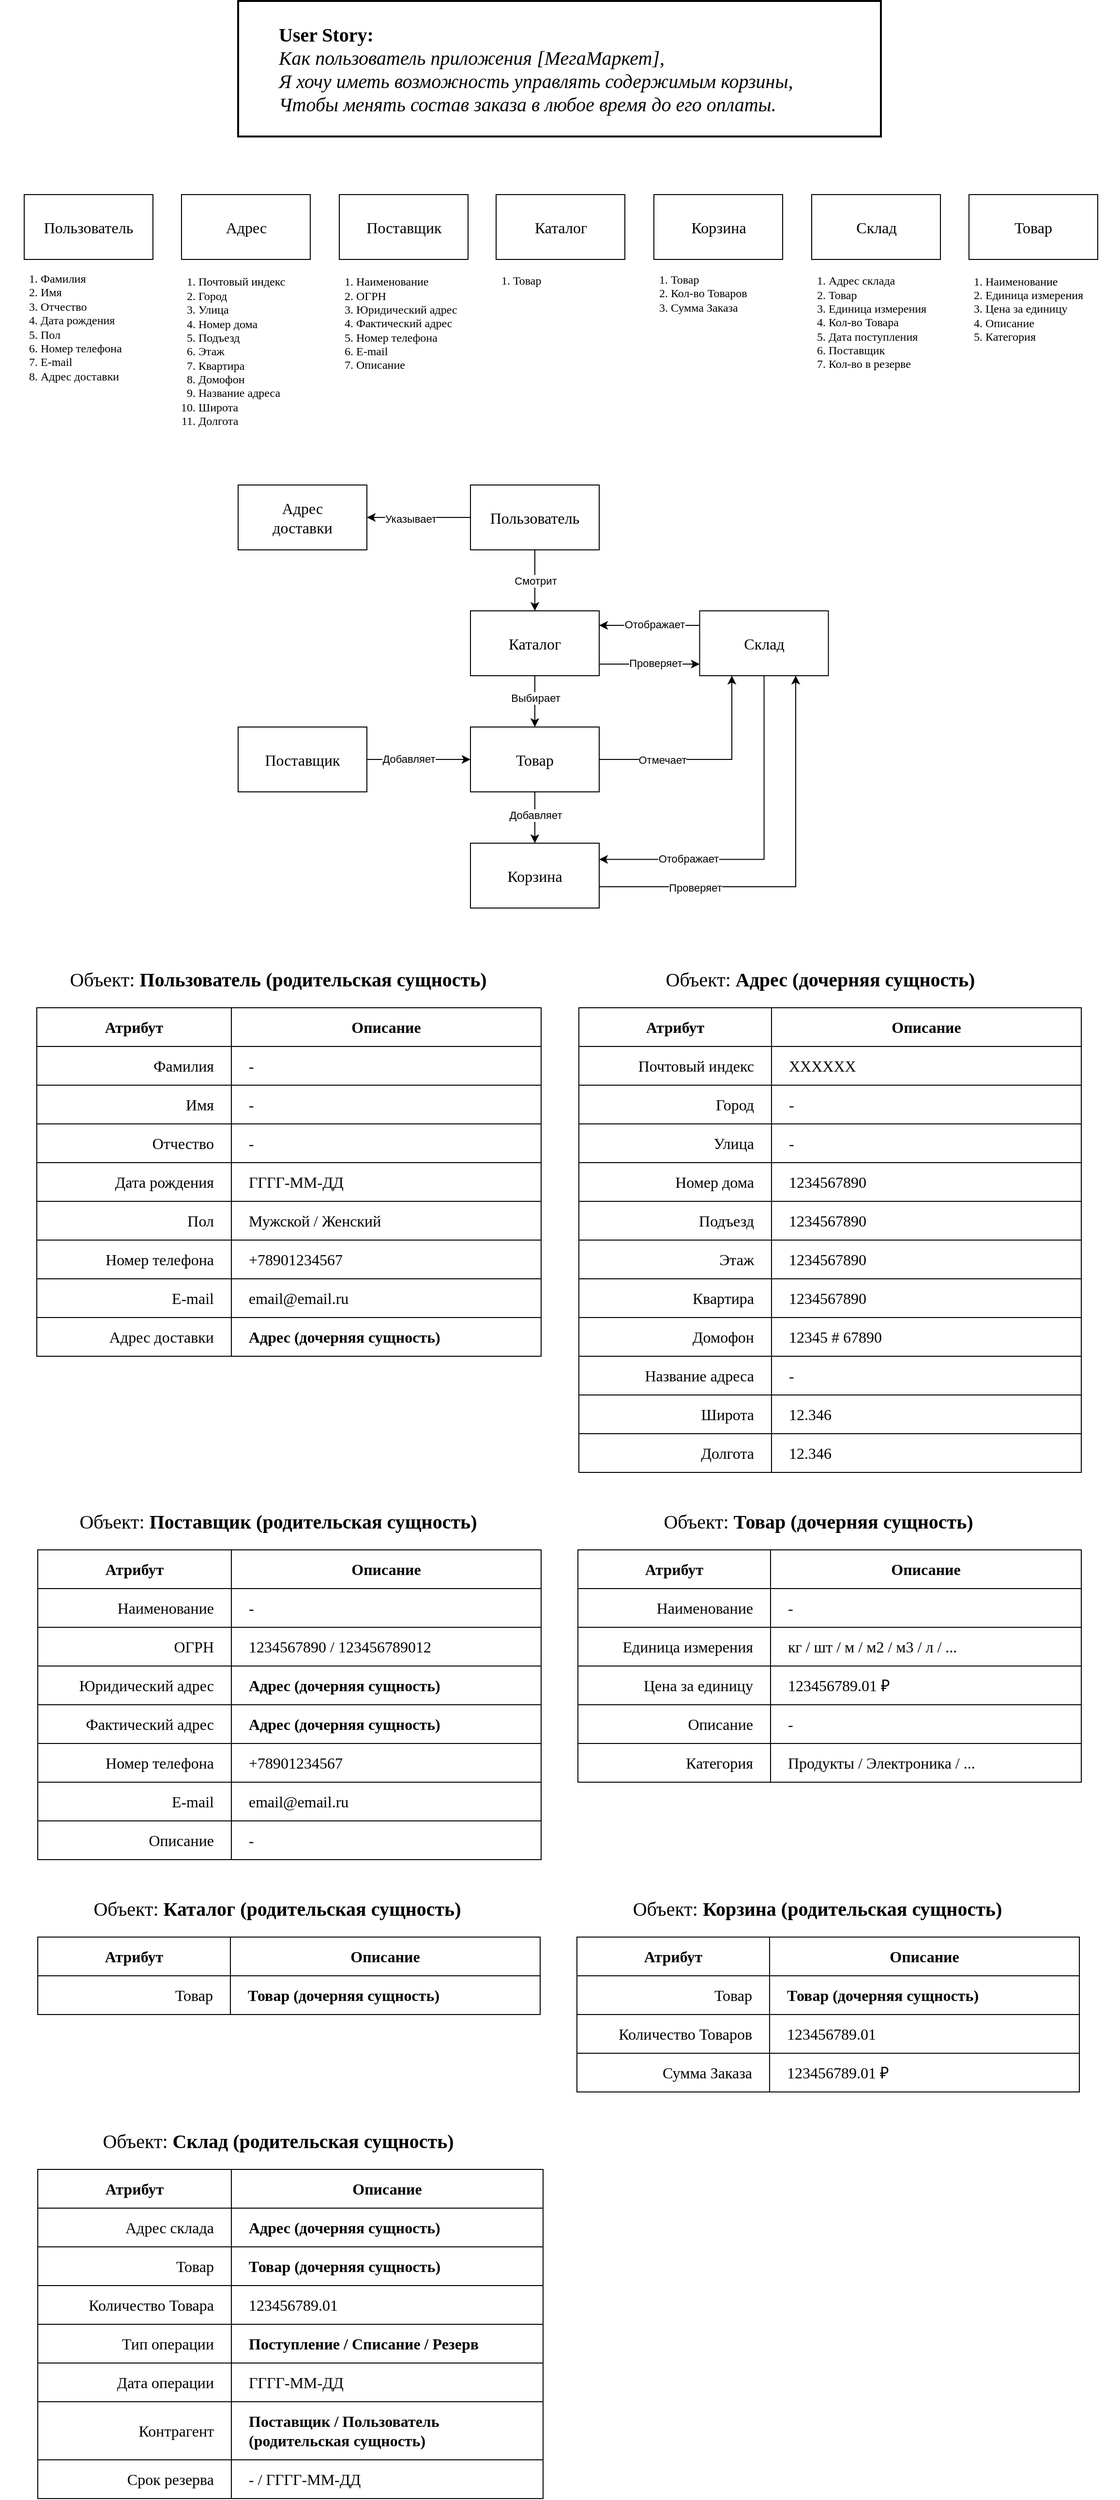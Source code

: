 <mxfile version="24.7.17">
  <diagram name="Страница — 1" id="MIVl5p1enr49xJksiQ6v">
    <mxGraphModel dx="2074" dy="1196" grid="1" gridSize="10" guides="1" tooltips="1" connect="1" arrows="1" fold="1" page="1" pageScale="1" pageWidth="1169" pageHeight="827" math="0" shadow="0">
      <root>
        <mxCell id="0" />
        <mxCell id="1" parent="0" />
        <mxCell id="6HJuL6y66GhY5XT-_tjK-1" value="&lt;blockquote style=&quot;margin: 0px 0px 0px 40px; border: none; padding: 0px; font-size: 20px;&quot;&gt;&lt;font style=&quot;font-size: 20px;&quot;&gt;&lt;b style=&quot;&quot;&gt;User Story:&amp;nbsp;&lt;br style=&quot;&quot;&gt;&lt;/b&gt;&lt;/font&gt;&lt;font style=&quot;font-size: 20px;&quot;&gt;&lt;em style=&quot;box-sizing: border-box;&quot;&gt;Как пользователь приложения [МегаМаркет],&lt;br style=&quot;&quot;&gt;&lt;/em&gt;&lt;/font&gt;&lt;font style=&quot;font-size: 20px;&quot;&gt;&lt;em style=&quot;box-sizing: border-box;&quot;&gt;Я хочу иметь возможность управлять содержимым корзины,&lt;br style=&quot;&quot;&gt;&lt;/em&gt;&lt;/font&gt;&lt;font style=&quot;font-size: 20px;&quot;&gt;&lt;em style=&quot;box-sizing: border-box;&quot;&gt;Чтобы менять состав заказа в любое время до его оплаты.&lt;/em&gt;&lt;/font&gt;&lt;/blockquote&gt;" style="whiteSpace=wrap;html=1;align=left;strokeWidth=2;fontFamily=Comic Sans MS;fontSize=17;spacing=2;" parent="1" vertex="1">
          <mxGeometry x="253" y="50" width="664" height="140" as="geometry" />
        </mxCell>
        <mxCell id="6OoKiLkSBYol4CkCHbGb-2" value="Пользователь" style="rounded=0;whiteSpace=wrap;html=1;fontFamily=Comic Sans MS;fontSize=16;" parent="1" vertex="1">
          <mxGeometry x="32" y="250" width="133" height="67" as="geometry" />
        </mxCell>
        <mxCell id="6OoKiLkSBYol4CkCHbGb-3" value="Поставщик" style="rounded=0;whiteSpace=wrap;html=1;fontFamily=Comic Sans MS;fontSize=16;" parent="1" vertex="1">
          <mxGeometry x="357.5" y="250" width="133" height="67" as="geometry" />
        </mxCell>
        <mxCell id="6OoKiLkSBYol4CkCHbGb-4" value="Каталог" style="rounded=0;whiteSpace=wrap;html=1;fontFamily=Comic Sans MS;fontSize=16;" parent="1" vertex="1">
          <mxGeometry x="519.5" y="250" width="133" height="67" as="geometry" />
        </mxCell>
        <mxCell id="6OoKiLkSBYol4CkCHbGb-5" value="Корзина" style="rounded=0;whiteSpace=wrap;html=1;fontFamily=Comic Sans MS;fontSize=16;" parent="1" vertex="1">
          <mxGeometry x="682.5" y="250" width="133" height="67" as="geometry" />
        </mxCell>
        <mxCell id="6OoKiLkSBYol4CkCHbGb-6" value="Склад" style="rounded=0;whiteSpace=wrap;html=1;fontFamily=Comic Sans MS;fontSize=16;" parent="1" vertex="1">
          <mxGeometry x="845.5" y="250" width="133" height="67" as="geometry" />
        </mxCell>
        <mxCell id="6OoKiLkSBYol4CkCHbGb-7" value="Товар" style="rounded=0;whiteSpace=wrap;html=1;fontFamily=Comic Sans MS;fontSize=16;" parent="1" vertex="1">
          <mxGeometry x="1008" y="250" width="133" height="67" as="geometry" />
        </mxCell>
        <mxCell id="6OoKiLkSBYol4CkCHbGb-8" value="&lt;ol style=&quot;font-size: 12px;&quot;&gt;&lt;li style=&quot;font-size: 12px;&quot;&gt;Фамилия&lt;/li&gt;&lt;li style=&quot;font-size: 12px;&quot;&gt;Имя&lt;/li&gt;&lt;li style=&quot;font-size: 12px;&quot;&gt;Отчество&lt;/li&gt;&lt;li style=&quot;font-size: 12px;&quot;&gt;Дата рождения&lt;/li&gt;&lt;li style=&quot;font-size: 12px;&quot;&gt;Пол&lt;/li&gt;&lt;li style=&quot;font-size: 12px;&quot;&gt;Номер телефона&lt;/li&gt;&lt;li style=&quot;font-size: 12px;&quot;&gt;E-mail&lt;/li&gt;&lt;li style=&quot;font-size: 12px;&quot;&gt;Адрес доставки&lt;/li&gt;&lt;/ol&gt;" style="text;html=1;align=left;verticalAlign=middle;resizable=0;points=[];autosize=1;strokeColor=none;fillColor=none;fontFamily=Comic Sans MS;fontSize=12;horizontal=1;" parent="1" vertex="1">
          <mxGeometry x="7" y="312" width="160" height="150" as="geometry" />
        </mxCell>
        <mxCell id="6OoKiLkSBYol4CkCHbGb-9" value="&lt;ol style=&quot;font-size: 12px;&quot;&gt;&lt;li style=&quot;font-size: 12px;&quot;&gt;Наименование&lt;/li&gt;&lt;li style=&quot;font-size: 12px;&quot;&gt;Единица измерения&lt;/li&gt;&lt;li style=&quot;font-size: 12px;&quot;&gt;Цена за единицу&lt;/li&gt;&lt;li style=&quot;font-size: 12px;&quot;&gt;Описание&lt;/li&gt;&lt;li style=&quot;font-size: 12px;&quot;&gt;Категория&lt;/li&gt;&lt;/ol&gt;" style="text;html=1;align=left;verticalAlign=middle;resizable=0;points=[];autosize=1;strokeColor=none;fillColor=none;fontFamily=Comic Sans MS;fontSize=12;horizontal=1;" parent="1" vertex="1">
          <mxGeometry x="983" y="313" width="180" height="110" as="geometry" />
        </mxCell>
        <mxCell id="6OoKiLkSBYol4CkCHbGb-10" value="&lt;ol style=&quot;font-size: 12px;&quot;&gt;&lt;li style=&quot;font-size: 12px;&quot;&gt;Адрес склада&lt;/li&gt;&lt;li style=&quot;font-size: 12px;&quot;&gt;Товар&lt;/li&gt;&lt;li style=&quot;font-size: 12px;&quot;&gt;Единица измерения&lt;/li&gt;&lt;li style=&quot;font-size: 12px;&quot;&gt;Кол-во Товара&lt;/li&gt;&lt;li style=&quot;font-size: 12px;&quot;&gt;Дата поступления&lt;/li&gt;&lt;li style=&quot;font-size: 12px;&quot;&gt;Поставщик&lt;/li&gt;&lt;li style=&quot;font-size: 12px;&quot;&gt;Кол-во в резерве&lt;/li&gt;&lt;/ol&gt;" style="text;html=1;align=left;verticalAlign=middle;resizable=0;points=[];autosize=1;strokeColor=none;fillColor=none;fontFamily=Comic Sans MS;fontSize=12;horizontal=1;" parent="1" vertex="1">
          <mxGeometry x="820.5" y="312" width="180" height="140" as="geometry" />
        </mxCell>
        <mxCell id="6OoKiLkSBYol4CkCHbGb-11" value="&lt;ol style=&quot;font-size: 12px;&quot;&gt;&lt;li style=&quot;font-size: 12px;&quot;&gt;Товар&lt;/li&gt;&lt;li style=&quot;font-size: 12px;&quot;&gt;Кол-во Товаров&lt;/li&gt;&lt;li style=&quot;font-size: 12px;&quot;&gt;Сумма Заказа&lt;/li&gt;&lt;/ol&gt;" style="text;html=1;align=left;verticalAlign=middle;resizable=0;points=[];autosize=1;strokeColor=none;fillColor=none;fontFamily=Comic Sans MS;fontSize=12;horizontal=1;" parent="1" vertex="1">
          <mxGeometry x="657.5" y="312" width="150" height="80" as="geometry" />
        </mxCell>
        <mxCell id="6OoKiLkSBYol4CkCHbGb-12" value="&lt;ol style=&quot;font-size: 12px;&quot;&gt;&lt;li style=&quot;font-size: 12px;&quot;&gt;Товар&lt;/li&gt;&lt;/ol&gt;" style="text;html=1;align=left;verticalAlign=middle;resizable=0;points=[];autosize=1;strokeColor=none;fillColor=none;fontFamily=Comic Sans MS;fontSize=12;horizontal=1;" parent="1" vertex="1">
          <mxGeometry x="494.5" y="314" width="100" height="50" as="geometry" />
        </mxCell>
        <mxCell id="6OoKiLkSBYol4CkCHbGb-13" value="&lt;ol style=&quot;font-size: 12px;&quot;&gt;&lt;li style=&quot;font-size: 12px;&quot;&gt;Наименование&lt;/li&gt;&lt;li style=&quot;font-size: 12px;&quot;&gt;ОГРН&lt;/li&gt;&lt;li style=&quot;font-size: 12px;&quot;&gt;&lt;span style=&quot;background-color: initial;&quot;&gt;Юридический адрес&lt;/span&gt;&lt;/li&gt;&lt;li style=&quot;font-size: 12px;&quot;&gt;&lt;span style=&quot;background-color: initial;&quot;&gt;Фактический адрес&lt;/span&gt;&lt;/li&gt;&lt;li style=&quot;font-size: 12px;&quot;&gt;&lt;span style=&quot;background-color: initial;&quot;&gt;Номер телефона&lt;/span&gt;&lt;/li&gt;&lt;li style=&quot;font-size: 12px;&quot;&gt;&lt;span style=&quot;background-color: initial;&quot;&gt;E-mail&lt;/span&gt;&lt;/li&gt;&lt;li style=&quot;font-size: 12px;&quot;&gt;&lt;span style=&quot;background-color: initial;&quot;&gt;Описание&lt;/span&gt;&lt;/li&gt;&lt;/ol&gt;" style="text;html=1;align=left;verticalAlign=middle;resizable=0;points=[];autosize=1;strokeColor=none;fillColor=none;fontFamily=Comic Sans MS;fontSize=12;horizontal=1;" parent="1" vertex="1">
          <mxGeometry x="332.5" y="313" width="180" height="140" as="geometry" />
        </mxCell>
        <mxCell id="6OoKiLkSBYol4CkCHbGb-20" style="edgeStyle=orthogonalEdgeStyle;rounded=0;orthogonalLoop=1;jettySize=auto;html=1;entryX=0.5;entryY=0;entryDx=0;entryDy=0;" parent="1" source="6OoKiLkSBYol4CkCHbGb-14" target="6OoKiLkSBYol4CkCHbGb-16" edge="1">
          <mxGeometry relative="1" as="geometry" />
        </mxCell>
        <mxCell id="6OoKiLkSBYol4CkCHbGb-25" value="Смотрит" style="edgeLabel;html=1;align=center;verticalAlign=middle;resizable=0;points=[];" parent="6OoKiLkSBYol4CkCHbGb-20" vertex="1" connectable="0">
          <mxGeometry x="0.016" relative="1" as="geometry">
            <mxPoint as="offset" />
          </mxGeometry>
        </mxCell>
        <mxCell id="6OoKiLkSBYol4CkCHbGb-67" value="" style="edgeStyle=orthogonalEdgeStyle;rounded=0;orthogonalLoop=1;jettySize=auto;html=1;" parent="1" source="6OoKiLkSBYol4CkCHbGb-14" target="6OoKiLkSBYol4CkCHbGb-66" edge="1">
          <mxGeometry relative="1" as="geometry" />
        </mxCell>
        <mxCell id="6OoKiLkSBYol4CkCHbGb-68" value="Указывает" style="edgeLabel;html=1;align=center;verticalAlign=middle;resizable=0;points=[];" parent="6OoKiLkSBYol4CkCHbGb-67" vertex="1" connectable="0">
          <mxGeometry x="0.159" y="1" relative="1" as="geometry">
            <mxPoint as="offset" />
          </mxGeometry>
        </mxCell>
        <mxCell id="6OoKiLkSBYol4CkCHbGb-14" value="Пользователь" style="rounded=0;whiteSpace=wrap;html=1;fontFamily=Comic Sans MS;fontSize=16;" parent="1" vertex="1">
          <mxGeometry x="493" y="550" width="133" height="67" as="geometry" />
        </mxCell>
        <mxCell id="6OoKiLkSBYol4CkCHbGb-347" value="" style="edgeStyle=orthogonalEdgeStyle;rounded=0;orthogonalLoop=1;jettySize=auto;html=1;entryX=0;entryY=0.5;entryDx=0;entryDy=0;" parent="1" source="6OoKiLkSBYol4CkCHbGb-15" target="6OoKiLkSBYol4CkCHbGb-19" edge="1">
          <mxGeometry relative="1" as="geometry" />
        </mxCell>
        <mxCell id="6OoKiLkSBYol4CkCHbGb-348" value="Добавляет" style="edgeLabel;html=1;align=center;verticalAlign=middle;resizable=0;points=[];" parent="6OoKiLkSBYol4CkCHbGb-347" vertex="1" connectable="0">
          <mxGeometry x="-0.175" y="1" relative="1" as="geometry">
            <mxPoint x="-1" as="offset" />
          </mxGeometry>
        </mxCell>
        <mxCell id="6OoKiLkSBYol4CkCHbGb-15" value="Поставщик" style="rounded=0;whiteSpace=wrap;html=1;fontFamily=Comic Sans MS;fontSize=16;" parent="1" vertex="1">
          <mxGeometry x="253" y="800" width="133" height="67" as="geometry" />
        </mxCell>
        <mxCell id="6OoKiLkSBYol4CkCHbGb-21" style="edgeStyle=orthogonalEdgeStyle;rounded=0;orthogonalLoop=1;jettySize=auto;html=1;" parent="1" source="6OoKiLkSBYol4CkCHbGb-16" target="6OoKiLkSBYol4CkCHbGb-19" edge="1">
          <mxGeometry relative="1" as="geometry" />
        </mxCell>
        <mxCell id="6OoKiLkSBYol4CkCHbGb-337" value="Выбирает" style="edgeLabel;html=1;align=center;verticalAlign=middle;resizable=0;points=[];" parent="6OoKiLkSBYol4CkCHbGb-21" vertex="1" connectable="0">
          <mxGeometry x="-0.156" relative="1" as="geometry">
            <mxPoint as="offset" />
          </mxGeometry>
        </mxCell>
        <mxCell id="6OoKiLkSBYol4CkCHbGb-350" value="" style="edgeStyle=orthogonalEdgeStyle;rounded=0;orthogonalLoop=1;jettySize=auto;html=1;" parent="1" source="6OoKiLkSBYol4CkCHbGb-16" target="6OoKiLkSBYol4CkCHbGb-18" edge="1">
          <mxGeometry relative="1" as="geometry">
            <Array as="points">
              <mxPoint x="703.75" y="735" />
              <mxPoint x="703.75" y="735" />
            </Array>
          </mxGeometry>
        </mxCell>
        <mxCell id="6OoKiLkSBYol4CkCHbGb-353" value="Проверяет" style="edgeLabel;html=1;align=center;verticalAlign=middle;resizable=0;points=[];" parent="6OoKiLkSBYol4CkCHbGb-350" vertex="1" connectable="0">
          <mxGeometry x="0.118" y="1" relative="1" as="geometry">
            <mxPoint as="offset" />
          </mxGeometry>
        </mxCell>
        <mxCell id="6OoKiLkSBYol4CkCHbGb-16" value="Каталог" style="rounded=0;whiteSpace=wrap;html=1;fontFamily=Comic Sans MS;fontSize=16;" parent="1" vertex="1">
          <mxGeometry x="493" y="680" width="133" height="67" as="geometry" />
        </mxCell>
        <mxCell id="6OoKiLkSBYol4CkCHbGb-351" style="edgeStyle=orthogonalEdgeStyle;rounded=0;orthogonalLoop=1;jettySize=auto;html=1;entryX=0.75;entryY=1;entryDx=0;entryDy=0;" parent="1" source="6OoKiLkSBYol4CkCHbGb-17" target="6OoKiLkSBYol4CkCHbGb-18" edge="1">
          <mxGeometry relative="1" as="geometry">
            <Array as="points">
              <mxPoint x="829" y="965" />
              <mxPoint x="829" y="747" />
            </Array>
          </mxGeometry>
        </mxCell>
        <mxCell id="6OoKiLkSBYol4CkCHbGb-354" value="Проверяет" style="edgeLabel;html=1;align=center;verticalAlign=middle;resizable=0;points=[];" parent="6OoKiLkSBYol4CkCHbGb-351" vertex="1" connectable="0">
          <mxGeometry x="-0.533" y="-1" relative="1" as="geometry">
            <mxPoint as="offset" />
          </mxGeometry>
        </mxCell>
        <mxCell id="6OoKiLkSBYol4CkCHbGb-17" value="Корзина" style="rounded=0;whiteSpace=wrap;html=1;fontFamily=Comic Sans MS;fontSize=16;" parent="1" vertex="1">
          <mxGeometry x="493" y="920" width="133" height="67" as="geometry" />
        </mxCell>
        <mxCell id="6OoKiLkSBYol4CkCHbGb-349" value="" style="edgeStyle=orthogonalEdgeStyle;rounded=0;orthogonalLoop=1;jettySize=auto;html=1;" parent="1" source="6OoKiLkSBYol4CkCHbGb-18" target="6OoKiLkSBYol4CkCHbGb-16" edge="1">
          <mxGeometry relative="1" as="geometry">
            <Array as="points">
              <mxPoint x="723.75" y="695" />
              <mxPoint x="723.75" y="695" />
            </Array>
          </mxGeometry>
        </mxCell>
        <mxCell id="6OoKiLkSBYol4CkCHbGb-352" value="Отображает" style="edgeLabel;html=1;align=center;verticalAlign=middle;resizable=0;points=[];" parent="6OoKiLkSBYol4CkCHbGb-349" vertex="1" connectable="0">
          <mxGeometry x="-0.083" y="-1" relative="1" as="geometry">
            <mxPoint as="offset" />
          </mxGeometry>
        </mxCell>
        <mxCell id="6OoKiLkSBYol4CkCHbGb-360" style="edgeStyle=orthogonalEdgeStyle;rounded=0;orthogonalLoop=1;jettySize=auto;html=1;entryX=1;entryY=0.25;entryDx=0;entryDy=0;" parent="1" source="6OoKiLkSBYol4CkCHbGb-18" target="6OoKiLkSBYol4CkCHbGb-17" edge="1">
          <mxGeometry relative="1" as="geometry">
            <Array as="points">
              <mxPoint x="796" y="937" />
            </Array>
          </mxGeometry>
        </mxCell>
        <mxCell id="6OoKiLkSBYol4CkCHbGb-361" value="Отображает" style="edgeLabel;html=1;align=center;verticalAlign=middle;resizable=0;points=[];" parent="6OoKiLkSBYol4CkCHbGb-360" vertex="1" connectable="0">
          <mxGeometry x="0.491" y="-1" relative="1" as="geometry">
            <mxPoint as="offset" />
          </mxGeometry>
        </mxCell>
        <mxCell id="6OoKiLkSBYol4CkCHbGb-18" value="Склад" style="rounded=0;whiteSpace=wrap;html=1;fontFamily=Comic Sans MS;fontSize=16;" parent="1" vertex="1">
          <mxGeometry x="729.75" y="680" width="133" height="67" as="geometry" />
        </mxCell>
        <mxCell id="6OoKiLkSBYol4CkCHbGb-22" value="" style="edgeStyle=orthogonalEdgeStyle;rounded=0;orthogonalLoop=1;jettySize=auto;html=1;" parent="1" source="6OoKiLkSBYol4CkCHbGb-19" target="6OoKiLkSBYol4CkCHbGb-17" edge="1">
          <mxGeometry relative="1" as="geometry" />
        </mxCell>
        <mxCell id="6OoKiLkSBYol4CkCHbGb-338" value="Добавляет" style="edgeLabel;html=1;align=center;verticalAlign=middle;resizable=0;points=[];" parent="6OoKiLkSBYol4CkCHbGb-22" vertex="1" connectable="0">
          <mxGeometry x="-0.087" relative="1" as="geometry">
            <mxPoint as="offset" />
          </mxGeometry>
        </mxCell>
        <mxCell id="6OoKiLkSBYol4CkCHbGb-358" style="edgeStyle=orthogonalEdgeStyle;rounded=0;orthogonalLoop=1;jettySize=auto;html=1;entryX=0.25;entryY=1;entryDx=0;entryDy=0;" parent="1" source="6OoKiLkSBYol4CkCHbGb-19" target="6OoKiLkSBYol4CkCHbGb-18" edge="1">
          <mxGeometry relative="1" as="geometry" />
        </mxCell>
        <mxCell id="6OoKiLkSBYol4CkCHbGb-359" value="Отмечает" style="edgeLabel;html=1;align=center;verticalAlign=middle;resizable=0;points=[];" parent="6OoKiLkSBYol4CkCHbGb-358" vertex="1" connectable="0">
          <mxGeometry x="-0.424" relative="1" as="geometry">
            <mxPoint as="offset" />
          </mxGeometry>
        </mxCell>
        <mxCell id="6OoKiLkSBYol4CkCHbGb-19" value="Товар" style="rounded=0;whiteSpace=wrap;html=1;fontFamily=Comic Sans MS;fontSize=16;" parent="1" vertex="1">
          <mxGeometry x="493" y="800" width="133" height="67" as="geometry" />
        </mxCell>
        <mxCell id="6OoKiLkSBYol4CkCHbGb-26" value="" style="shape=table;startSize=0;container=1;collapsible=0;childLayout=tableLayout;fontFamily=Comic Sans MS;fontSize=16;" parent="1" vertex="1">
          <mxGeometry x="45" y="1090" width="521" height="360" as="geometry" />
        </mxCell>
        <mxCell id="6OoKiLkSBYol4CkCHbGb-27" value="" style="shape=tableRow;horizontal=0;startSize=0;swimlaneHead=0;swimlaneBody=0;strokeColor=inherit;top=0;left=0;bottom=0;right=0;collapsible=0;dropTarget=0;fillColor=none;points=[[0,0.5],[1,0.5]];portConstraint=eastwest;fontFamily=Comic Sans MS;fontSize=16;align=center;" parent="6OoKiLkSBYol4CkCHbGb-26" vertex="1">
          <mxGeometry width="521" height="40" as="geometry" />
        </mxCell>
        <mxCell id="6OoKiLkSBYol4CkCHbGb-29" value="&lt;b&gt;Атрибут&lt;/b&gt;" style="shape=partialRectangle;html=1;whiteSpace=wrap;connectable=0;strokeColor=inherit;overflow=hidden;fillColor=none;top=0;left=0;bottom=0;right=0;pointerEvents=1;fontFamily=Comic Sans MS;fontSize=16;align=center;spacingRight=0;" parent="6OoKiLkSBYol4CkCHbGb-27" vertex="1">
          <mxGeometry width="201" height="40" as="geometry">
            <mxRectangle width="201" height="40" as="alternateBounds" />
          </mxGeometry>
        </mxCell>
        <mxCell id="6OoKiLkSBYol4CkCHbGb-30" value="&lt;b&gt;Описание&lt;/b&gt;" style="shape=partialRectangle;html=1;whiteSpace=wrap;connectable=0;strokeColor=inherit;overflow=hidden;fillColor=none;top=0;left=0;bottom=0;right=0;pointerEvents=1;fontFamily=Comic Sans MS;fontSize=16;" parent="6OoKiLkSBYol4CkCHbGb-27" vertex="1">
          <mxGeometry x="201" width="320" height="40" as="geometry">
            <mxRectangle width="320" height="40" as="alternateBounds" />
          </mxGeometry>
        </mxCell>
        <mxCell id="6OoKiLkSBYol4CkCHbGb-31" value="" style="shape=tableRow;horizontal=0;startSize=0;swimlaneHead=0;swimlaneBody=0;strokeColor=inherit;top=0;left=0;bottom=0;right=0;collapsible=0;dropTarget=0;fillColor=none;points=[[0,0.5],[1,0.5]];portConstraint=eastwest;fontFamily=Comic Sans MS;fontSize=16;" parent="6OoKiLkSBYol4CkCHbGb-26" vertex="1">
          <mxGeometry y="40" width="521" height="40" as="geometry" />
        </mxCell>
        <mxCell id="6OoKiLkSBYol4CkCHbGb-33" value="Фамилия" style="shape=partialRectangle;html=1;whiteSpace=wrap;connectable=0;strokeColor=inherit;overflow=hidden;fillColor=none;top=0;left=0;bottom=0;right=0;pointerEvents=1;fontFamily=Comic Sans MS;fontSize=16;align=right;spacingRight=16;" parent="6OoKiLkSBYol4CkCHbGb-31" vertex="1">
          <mxGeometry width="201" height="40" as="geometry">
            <mxRectangle width="201" height="40" as="alternateBounds" />
          </mxGeometry>
        </mxCell>
        <mxCell id="6OoKiLkSBYol4CkCHbGb-34" value="-" style="shape=partialRectangle;html=1;whiteSpace=wrap;connectable=0;strokeColor=inherit;overflow=hidden;fillColor=none;top=0;left=0;bottom=0;right=0;pointerEvents=1;fontFamily=Comic Sans MS;fontSize=16;align=left;spacingLeft=16;" parent="6OoKiLkSBYol4CkCHbGb-31" vertex="1">
          <mxGeometry x="201" width="320" height="40" as="geometry">
            <mxRectangle width="320" height="40" as="alternateBounds" />
          </mxGeometry>
        </mxCell>
        <mxCell id="6OoKiLkSBYol4CkCHbGb-35" value="" style="shape=tableRow;horizontal=0;startSize=0;swimlaneHead=0;swimlaneBody=0;strokeColor=inherit;top=0;left=0;bottom=0;right=0;collapsible=0;dropTarget=0;fillColor=none;points=[[0,0.5],[1,0.5]];portConstraint=eastwest;fontFamily=Comic Sans MS;fontSize=16;" parent="6OoKiLkSBYol4CkCHbGb-26" vertex="1">
          <mxGeometry y="80" width="521" height="40" as="geometry" />
        </mxCell>
        <mxCell id="6OoKiLkSBYol4CkCHbGb-37" value="Имя" style="shape=partialRectangle;html=1;whiteSpace=wrap;connectable=0;strokeColor=inherit;overflow=hidden;fillColor=none;top=0;left=0;bottom=0;right=0;pointerEvents=1;fontFamily=Comic Sans MS;fontSize=16;align=right;spacingRight=16;" parent="6OoKiLkSBYol4CkCHbGb-35" vertex="1">
          <mxGeometry width="201" height="40" as="geometry">
            <mxRectangle width="201" height="40" as="alternateBounds" />
          </mxGeometry>
        </mxCell>
        <mxCell id="6OoKiLkSBYol4CkCHbGb-38" value="-" style="shape=partialRectangle;html=1;whiteSpace=wrap;connectable=0;strokeColor=inherit;overflow=hidden;fillColor=none;top=0;left=0;bottom=0;right=0;pointerEvents=1;fontFamily=Comic Sans MS;fontSize=16;align=left;spacingLeft=16;" parent="6OoKiLkSBYol4CkCHbGb-35" vertex="1">
          <mxGeometry x="201" width="320" height="40" as="geometry">
            <mxRectangle width="320" height="40" as="alternateBounds" />
          </mxGeometry>
        </mxCell>
        <mxCell id="6OoKiLkSBYol4CkCHbGb-39" value="" style="shape=tableRow;horizontal=0;startSize=0;swimlaneHead=0;swimlaneBody=0;strokeColor=inherit;top=0;left=0;bottom=0;right=0;collapsible=0;dropTarget=0;fillColor=none;points=[[0,0.5],[1,0.5]];portConstraint=eastwest;fontFamily=Comic Sans MS;fontSize=16;" parent="6OoKiLkSBYol4CkCHbGb-26" vertex="1">
          <mxGeometry y="120" width="521" height="40" as="geometry" />
        </mxCell>
        <mxCell id="6OoKiLkSBYol4CkCHbGb-41" value="Отчество" style="shape=partialRectangle;html=1;whiteSpace=wrap;connectable=0;strokeColor=inherit;overflow=hidden;fillColor=none;top=0;left=0;bottom=0;right=0;pointerEvents=1;fontFamily=Comic Sans MS;fontSize=16;align=right;spacingRight=16;" parent="6OoKiLkSBYol4CkCHbGb-39" vertex="1">
          <mxGeometry width="201" height="40" as="geometry">
            <mxRectangle width="201" height="40" as="alternateBounds" />
          </mxGeometry>
        </mxCell>
        <mxCell id="6OoKiLkSBYol4CkCHbGb-42" value="-" style="shape=partialRectangle;html=1;whiteSpace=wrap;connectable=0;strokeColor=inherit;overflow=hidden;fillColor=none;top=0;left=0;bottom=0;right=0;pointerEvents=1;fontFamily=Comic Sans MS;fontSize=16;align=left;spacingLeft=16;" parent="6OoKiLkSBYol4CkCHbGb-39" vertex="1">
          <mxGeometry x="201" width="320" height="40" as="geometry">
            <mxRectangle width="320" height="40" as="alternateBounds" />
          </mxGeometry>
        </mxCell>
        <mxCell id="6OoKiLkSBYol4CkCHbGb-43" value="" style="shape=tableRow;horizontal=0;startSize=0;swimlaneHead=0;swimlaneBody=0;strokeColor=inherit;top=0;left=0;bottom=0;right=0;collapsible=0;dropTarget=0;fillColor=none;points=[[0,0.5],[1,0.5]];portConstraint=eastwest;fontFamily=Comic Sans MS;fontSize=16;" parent="6OoKiLkSBYol4CkCHbGb-26" vertex="1">
          <mxGeometry y="160" width="521" height="40" as="geometry" />
        </mxCell>
        <mxCell id="6OoKiLkSBYol4CkCHbGb-45" value="Дата рождения" style="shape=partialRectangle;html=1;whiteSpace=wrap;connectable=0;strokeColor=inherit;overflow=hidden;fillColor=none;top=0;left=0;bottom=0;right=0;pointerEvents=1;fontFamily=Comic Sans MS;fontSize=16;align=right;spacingRight=16;" parent="6OoKiLkSBYol4CkCHbGb-43" vertex="1">
          <mxGeometry width="201" height="40" as="geometry">
            <mxRectangle width="201" height="40" as="alternateBounds" />
          </mxGeometry>
        </mxCell>
        <mxCell id="6OoKiLkSBYol4CkCHbGb-46" value="ГГГГ-ММ-ДД" style="shape=partialRectangle;html=1;whiteSpace=wrap;connectable=0;strokeColor=inherit;overflow=hidden;fillColor=none;top=0;left=0;bottom=0;right=0;pointerEvents=1;fontFamily=Comic Sans MS;fontSize=16;align=left;spacingLeft=16;" parent="6OoKiLkSBYol4CkCHbGb-43" vertex="1">
          <mxGeometry x="201" width="320" height="40" as="geometry">
            <mxRectangle width="320" height="40" as="alternateBounds" />
          </mxGeometry>
        </mxCell>
        <mxCell id="6OoKiLkSBYol4CkCHbGb-47" value="" style="shape=tableRow;horizontal=0;startSize=0;swimlaneHead=0;swimlaneBody=0;strokeColor=inherit;top=0;left=0;bottom=0;right=0;collapsible=0;dropTarget=0;fillColor=none;points=[[0,0.5],[1,0.5]];portConstraint=eastwest;fontFamily=Comic Sans MS;fontSize=16;" parent="6OoKiLkSBYol4CkCHbGb-26" vertex="1">
          <mxGeometry y="200" width="521" height="40" as="geometry" />
        </mxCell>
        <mxCell id="6OoKiLkSBYol4CkCHbGb-49" value="Пол" style="shape=partialRectangle;html=1;whiteSpace=wrap;connectable=0;strokeColor=inherit;overflow=hidden;fillColor=none;top=0;left=0;bottom=0;right=0;pointerEvents=1;fontFamily=Comic Sans MS;fontSize=16;align=right;spacingRight=16;" parent="6OoKiLkSBYol4CkCHbGb-47" vertex="1">
          <mxGeometry width="201" height="40" as="geometry">
            <mxRectangle width="201" height="40" as="alternateBounds" />
          </mxGeometry>
        </mxCell>
        <mxCell id="6OoKiLkSBYol4CkCHbGb-50" value="Мужской / Женский" style="shape=partialRectangle;html=1;whiteSpace=wrap;connectable=0;strokeColor=inherit;overflow=hidden;fillColor=none;top=0;left=0;bottom=0;right=0;pointerEvents=1;fontFamily=Comic Sans MS;fontSize=16;align=left;spacingLeft=16;" parent="6OoKiLkSBYol4CkCHbGb-47" vertex="1">
          <mxGeometry x="201" width="320" height="40" as="geometry">
            <mxRectangle width="320" height="40" as="alternateBounds" />
          </mxGeometry>
        </mxCell>
        <mxCell id="6OoKiLkSBYol4CkCHbGb-51" value="" style="shape=tableRow;horizontal=0;startSize=0;swimlaneHead=0;swimlaneBody=0;strokeColor=inherit;top=0;left=0;bottom=0;right=0;collapsible=0;dropTarget=0;fillColor=none;points=[[0,0.5],[1,0.5]];portConstraint=eastwest;fontFamily=Comic Sans MS;fontSize=16;" parent="6OoKiLkSBYol4CkCHbGb-26" vertex="1">
          <mxGeometry y="240" width="521" height="40" as="geometry" />
        </mxCell>
        <mxCell id="6OoKiLkSBYol4CkCHbGb-53" value="Номер телефона" style="shape=partialRectangle;html=1;whiteSpace=wrap;connectable=0;strokeColor=inherit;overflow=hidden;fillColor=none;top=0;left=0;bottom=0;right=0;pointerEvents=1;fontFamily=Comic Sans MS;fontSize=16;align=right;spacingRight=16;" parent="6OoKiLkSBYol4CkCHbGb-51" vertex="1">
          <mxGeometry width="201" height="40" as="geometry">
            <mxRectangle width="201" height="40" as="alternateBounds" />
          </mxGeometry>
        </mxCell>
        <mxCell id="6OoKiLkSBYol4CkCHbGb-54" value="+78901234567" style="shape=partialRectangle;html=1;whiteSpace=wrap;connectable=0;strokeColor=inherit;overflow=hidden;fillColor=none;top=0;left=0;bottom=0;right=0;pointerEvents=1;fontFamily=Comic Sans MS;fontSize=16;align=left;spacingLeft=16;" parent="6OoKiLkSBYol4CkCHbGb-51" vertex="1">
          <mxGeometry x="201" width="320" height="40" as="geometry">
            <mxRectangle width="320" height="40" as="alternateBounds" />
          </mxGeometry>
        </mxCell>
        <mxCell id="6OoKiLkSBYol4CkCHbGb-55" value="" style="shape=tableRow;horizontal=0;startSize=0;swimlaneHead=0;swimlaneBody=0;strokeColor=inherit;top=0;left=0;bottom=0;right=0;collapsible=0;dropTarget=0;fillColor=none;points=[[0,0.5],[1,0.5]];portConstraint=eastwest;fontFamily=Comic Sans MS;fontSize=16;" parent="6OoKiLkSBYol4CkCHbGb-26" vertex="1">
          <mxGeometry y="280" width="521" height="40" as="geometry" />
        </mxCell>
        <mxCell id="6OoKiLkSBYol4CkCHbGb-57" value="E-mail" style="shape=partialRectangle;html=1;whiteSpace=wrap;connectable=0;strokeColor=inherit;overflow=hidden;fillColor=none;top=0;left=0;bottom=0;right=0;pointerEvents=1;fontFamily=Comic Sans MS;fontSize=16;align=right;spacingRight=16;" parent="6OoKiLkSBYol4CkCHbGb-55" vertex="1">
          <mxGeometry width="201" height="40" as="geometry">
            <mxRectangle width="201" height="40" as="alternateBounds" />
          </mxGeometry>
        </mxCell>
        <mxCell id="6OoKiLkSBYol4CkCHbGb-58" value="email@email.ru" style="shape=partialRectangle;html=1;whiteSpace=wrap;connectable=0;strokeColor=inherit;overflow=hidden;fillColor=none;top=0;left=0;bottom=0;right=0;pointerEvents=1;fontFamily=Comic Sans MS;fontSize=16;align=left;spacingLeft=16;" parent="6OoKiLkSBYol4CkCHbGb-55" vertex="1">
          <mxGeometry x="201" width="320" height="40" as="geometry">
            <mxRectangle width="320" height="40" as="alternateBounds" />
          </mxGeometry>
        </mxCell>
        <mxCell id="6OoKiLkSBYol4CkCHbGb-59" value="" style="shape=tableRow;horizontal=0;startSize=0;swimlaneHead=0;swimlaneBody=0;strokeColor=inherit;top=0;left=0;bottom=0;right=0;collapsible=0;dropTarget=0;fillColor=none;points=[[0,0.5],[1,0.5]];portConstraint=eastwest;fontFamily=Comic Sans MS;fontSize=16;" parent="6OoKiLkSBYol4CkCHbGb-26" vertex="1">
          <mxGeometry y="320" width="521" height="40" as="geometry" />
        </mxCell>
        <mxCell id="6OoKiLkSBYol4CkCHbGb-61" value="Адрес доставки" style="shape=partialRectangle;html=1;whiteSpace=wrap;connectable=0;strokeColor=inherit;overflow=hidden;fillColor=none;top=0;left=0;bottom=0;right=0;pointerEvents=1;fontFamily=Comic Sans MS;fontSize=16;align=right;spacingRight=16;" parent="6OoKiLkSBYol4CkCHbGb-59" vertex="1">
          <mxGeometry width="201" height="40" as="geometry">
            <mxRectangle width="201" height="40" as="alternateBounds" />
          </mxGeometry>
        </mxCell>
        <mxCell id="6OoKiLkSBYol4CkCHbGb-62" value="&lt;b&gt;Адрес (дочерняя сущность)&lt;/b&gt;" style="shape=partialRectangle;html=1;whiteSpace=wrap;connectable=0;strokeColor=inherit;overflow=hidden;fillColor=none;top=0;left=0;bottom=0;right=0;pointerEvents=1;fontFamily=Comic Sans MS;fontSize=16;align=left;spacingLeft=16;" parent="6OoKiLkSBYol4CkCHbGb-59" vertex="1">
          <mxGeometry x="201" width="320" height="40" as="geometry">
            <mxRectangle width="320" height="40" as="alternateBounds" />
          </mxGeometry>
        </mxCell>
        <mxCell id="6OoKiLkSBYol4CkCHbGb-63" value="Объект: &lt;b&gt;Пользователь (родительская сущность)&lt;/b&gt;" style="text;html=1;align=center;verticalAlign=middle;resizable=0;points=[];autosize=1;strokeColor=none;fillColor=none;fontSize=20;fontFamily=Comic Sans MS;" parent="1" vertex="1">
          <mxGeometry x="44" y="1040" width="500" height="40" as="geometry" />
        </mxCell>
        <mxCell id="6OoKiLkSBYol4CkCHbGb-64" value="Адрес" style="rounded=0;whiteSpace=wrap;html=1;fontFamily=Comic Sans MS;fontSize=16;" parent="1" vertex="1">
          <mxGeometry x="194.5" y="250" width="133" height="67" as="geometry" />
        </mxCell>
        <mxCell id="6OoKiLkSBYol4CkCHbGb-65" value="&lt;ol style=&quot;font-size: 12px;&quot;&gt;&lt;li style=&quot;font-size: 12px;&quot;&gt;Почтовый индекс&lt;/li&gt;&lt;li style=&quot;font-size: 12px;&quot;&gt;&lt;span style=&quot;background-color: initial;&quot;&gt;Город&lt;/span&gt;&lt;/li&gt;&lt;li style=&quot;font-size: 12px;&quot;&gt;&lt;span style=&quot;background-color: initial;&quot;&gt;Улица&lt;/span&gt;&lt;/li&gt;&lt;li style=&quot;font-size: 12px;&quot;&gt;&lt;span style=&quot;background-color: initial;&quot;&gt;Номер дома&lt;/span&gt;&lt;br&gt;&lt;/li&gt;&lt;li style=&quot;font-size: 12px;&quot;&gt;&lt;span style=&quot;background-color: initial;&quot;&gt;Подъезд&lt;/span&gt;&lt;/li&gt;&lt;li style=&quot;font-size: 12px;&quot;&gt;&lt;span style=&quot;background-color: initial;&quot;&gt;Этаж&lt;/span&gt;&lt;/li&gt;&lt;li style=&quot;font-size: 12px;&quot;&gt;&lt;span style=&quot;background-color: initial;&quot;&gt;Квартира&lt;/span&gt;&lt;/li&gt;&lt;li style=&quot;font-size: 12px;&quot;&gt;&lt;span style=&quot;background-color: initial;&quot;&gt;Домофон&lt;/span&gt;&lt;/li&gt;&lt;li style=&quot;font-size: 12px;&quot;&gt;&lt;span style=&quot;background-color: initial;&quot;&gt;Название адреса&lt;/span&gt;&lt;/li&gt;&lt;li style=&quot;font-size: 12px;&quot;&gt;&lt;span style=&quot;background-color: initial;&quot;&gt;Широта&lt;/span&gt;&lt;/li&gt;&lt;li style=&quot;font-size: 12px;&quot;&gt;&lt;span style=&quot;background-color: initial;&quot;&gt;Долгота&lt;/span&gt;&lt;/li&gt;&lt;/ol&gt;" style="text;html=1;align=left;verticalAlign=middle;resizable=0;points=[];autosize=1;strokeColor=none;fillColor=none;fontFamily=Comic Sans MS;fontSize=12;horizontal=1;" parent="1" vertex="1">
          <mxGeometry x="169.5" y="312" width="170" height="200" as="geometry" />
        </mxCell>
        <mxCell id="6OoKiLkSBYol4CkCHbGb-66" value="Адрес &lt;br&gt;доставки" style="rounded=0;whiteSpace=wrap;html=1;fontFamily=Comic Sans MS;fontSize=16;" parent="1" vertex="1">
          <mxGeometry x="253" y="550" width="133" height="67" as="geometry" />
        </mxCell>
        <mxCell id="6OoKiLkSBYol4CkCHbGb-69" value="" style="shape=table;startSize=0;container=1;collapsible=0;childLayout=tableLayout;fontFamily=Comic Sans MS;fontSize=16;" parent="1" vertex="1">
          <mxGeometry x="605" y="1090" width="519" height="480" as="geometry" />
        </mxCell>
        <mxCell id="6OoKiLkSBYol4CkCHbGb-70" value="" style="shape=tableRow;horizontal=0;startSize=0;swimlaneHead=0;swimlaneBody=0;strokeColor=inherit;top=0;left=0;bottom=0;right=0;collapsible=0;dropTarget=0;fillColor=none;points=[[0,0.5],[1,0.5]];portConstraint=eastwest;fontFamily=Comic Sans MS;fontSize=16;align=center;" parent="6OoKiLkSBYol4CkCHbGb-69" vertex="1">
          <mxGeometry width="519" height="40" as="geometry" />
        </mxCell>
        <mxCell id="6OoKiLkSBYol4CkCHbGb-71" value="&lt;b&gt;Атрибут&lt;/b&gt;" style="shape=partialRectangle;html=1;whiteSpace=wrap;connectable=0;strokeColor=inherit;overflow=hidden;fillColor=none;top=0;left=0;bottom=0;right=0;pointerEvents=1;fontFamily=Comic Sans MS;fontSize=16;align=center;spacingRight=0;" parent="6OoKiLkSBYol4CkCHbGb-70" vertex="1">
          <mxGeometry width="199" height="40" as="geometry">
            <mxRectangle width="199" height="40" as="alternateBounds" />
          </mxGeometry>
        </mxCell>
        <mxCell id="6OoKiLkSBYol4CkCHbGb-72" value="&lt;b&gt;Описание&lt;/b&gt;" style="shape=partialRectangle;html=1;whiteSpace=wrap;connectable=0;strokeColor=inherit;overflow=hidden;fillColor=none;top=0;left=0;bottom=0;right=0;pointerEvents=1;fontFamily=Comic Sans MS;fontSize=16;" parent="6OoKiLkSBYol4CkCHbGb-70" vertex="1">
          <mxGeometry x="199" width="320" height="40" as="geometry">
            <mxRectangle width="320" height="40" as="alternateBounds" />
          </mxGeometry>
        </mxCell>
        <mxCell id="6OoKiLkSBYol4CkCHbGb-73" value="" style="shape=tableRow;horizontal=0;startSize=0;swimlaneHead=0;swimlaneBody=0;strokeColor=inherit;top=0;left=0;bottom=0;right=0;collapsible=0;dropTarget=0;fillColor=none;points=[[0,0.5],[1,0.5]];portConstraint=eastwest;fontFamily=Comic Sans MS;fontSize=16;" parent="6OoKiLkSBYol4CkCHbGb-69" vertex="1">
          <mxGeometry y="40" width="519" height="40" as="geometry" />
        </mxCell>
        <mxCell id="6OoKiLkSBYol4CkCHbGb-74" value="Почтовый индекс" style="shape=partialRectangle;html=1;whiteSpace=wrap;connectable=0;strokeColor=inherit;overflow=hidden;fillColor=none;top=0;left=0;bottom=0;right=0;pointerEvents=1;fontFamily=Comic Sans MS;fontSize=16;align=right;spacingRight=16;" parent="6OoKiLkSBYol4CkCHbGb-73" vertex="1">
          <mxGeometry width="199" height="40" as="geometry">
            <mxRectangle width="199" height="40" as="alternateBounds" />
          </mxGeometry>
        </mxCell>
        <mxCell id="6OoKiLkSBYol4CkCHbGb-75" value="XXXXXX" style="shape=partialRectangle;html=1;whiteSpace=wrap;connectable=0;strokeColor=inherit;overflow=hidden;fillColor=none;top=0;left=0;bottom=0;right=0;pointerEvents=1;fontFamily=Comic Sans MS;fontSize=16;align=left;spacingLeft=16;" parent="6OoKiLkSBYol4CkCHbGb-73" vertex="1">
          <mxGeometry x="199" width="320" height="40" as="geometry">
            <mxRectangle width="320" height="40" as="alternateBounds" />
          </mxGeometry>
        </mxCell>
        <mxCell id="6OoKiLkSBYol4CkCHbGb-76" value="" style="shape=tableRow;horizontal=0;startSize=0;swimlaneHead=0;swimlaneBody=0;strokeColor=inherit;top=0;left=0;bottom=0;right=0;collapsible=0;dropTarget=0;fillColor=none;points=[[0,0.5],[1,0.5]];portConstraint=eastwest;fontFamily=Comic Sans MS;fontSize=16;" parent="6OoKiLkSBYol4CkCHbGb-69" vertex="1">
          <mxGeometry y="80" width="519" height="40" as="geometry" />
        </mxCell>
        <mxCell id="6OoKiLkSBYol4CkCHbGb-77" value="Город" style="shape=partialRectangle;html=1;whiteSpace=wrap;connectable=0;strokeColor=inherit;overflow=hidden;fillColor=none;top=0;left=0;bottom=0;right=0;pointerEvents=1;fontFamily=Comic Sans MS;fontSize=16;align=right;spacingRight=16;" parent="6OoKiLkSBYol4CkCHbGb-76" vertex="1">
          <mxGeometry width="199" height="40" as="geometry">
            <mxRectangle width="199" height="40" as="alternateBounds" />
          </mxGeometry>
        </mxCell>
        <mxCell id="6OoKiLkSBYol4CkCHbGb-78" value="-" style="shape=partialRectangle;html=1;whiteSpace=wrap;connectable=0;strokeColor=inherit;overflow=hidden;fillColor=none;top=0;left=0;bottom=0;right=0;pointerEvents=1;fontFamily=Comic Sans MS;fontSize=16;align=left;spacingLeft=16;" parent="6OoKiLkSBYol4CkCHbGb-76" vertex="1">
          <mxGeometry x="199" width="320" height="40" as="geometry">
            <mxRectangle width="320" height="40" as="alternateBounds" />
          </mxGeometry>
        </mxCell>
        <mxCell id="6OoKiLkSBYol4CkCHbGb-79" value="" style="shape=tableRow;horizontal=0;startSize=0;swimlaneHead=0;swimlaneBody=0;strokeColor=inherit;top=0;left=0;bottom=0;right=0;collapsible=0;dropTarget=0;fillColor=none;points=[[0,0.5],[1,0.5]];portConstraint=eastwest;fontFamily=Comic Sans MS;fontSize=16;" parent="6OoKiLkSBYol4CkCHbGb-69" vertex="1">
          <mxGeometry y="120" width="519" height="40" as="geometry" />
        </mxCell>
        <mxCell id="6OoKiLkSBYol4CkCHbGb-80" value="Улица" style="shape=partialRectangle;html=1;whiteSpace=wrap;connectable=0;strokeColor=inherit;overflow=hidden;fillColor=none;top=0;left=0;bottom=0;right=0;pointerEvents=1;fontFamily=Comic Sans MS;fontSize=16;align=right;spacingRight=16;" parent="6OoKiLkSBYol4CkCHbGb-79" vertex="1">
          <mxGeometry width="199" height="40" as="geometry">
            <mxRectangle width="199" height="40" as="alternateBounds" />
          </mxGeometry>
        </mxCell>
        <mxCell id="6OoKiLkSBYol4CkCHbGb-81" value="-" style="shape=partialRectangle;html=1;whiteSpace=wrap;connectable=0;strokeColor=inherit;overflow=hidden;fillColor=none;top=0;left=0;bottom=0;right=0;pointerEvents=1;fontFamily=Comic Sans MS;fontSize=16;align=left;spacingLeft=16;" parent="6OoKiLkSBYol4CkCHbGb-79" vertex="1">
          <mxGeometry x="199" width="320" height="40" as="geometry">
            <mxRectangle width="320" height="40" as="alternateBounds" />
          </mxGeometry>
        </mxCell>
        <mxCell id="6OoKiLkSBYol4CkCHbGb-82" value="" style="shape=tableRow;horizontal=0;startSize=0;swimlaneHead=0;swimlaneBody=0;strokeColor=inherit;top=0;left=0;bottom=0;right=0;collapsible=0;dropTarget=0;fillColor=none;points=[[0,0.5],[1,0.5]];portConstraint=eastwest;fontFamily=Comic Sans MS;fontSize=16;" parent="6OoKiLkSBYol4CkCHbGb-69" vertex="1">
          <mxGeometry y="160" width="519" height="40" as="geometry" />
        </mxCell>
        <mxCell id="6OoKiLkSBYol4CkCHbGb-83" value="Номер дома" style="shape=partialRectangle;html=1;whiteSpace=wrap;connectable=0;strokeColor=inherit;overflow=hidden;fillColor=none;top=0;left=0;bottom=0;right=0;pointerEvents=1;fontFamily=Comic Sans MS;fontSize=16;align=right;spacingRight=16;" parent="6OoKiLkSBYol4CkCHbGb-82" vertex="1">
          <mxGeometry width="199" height="40" as="geometry">
            <mxRectangle width="199" height="40" as="alternateBounds" />
          </mxGeometry>
        </mxCell>
        <mxCell id="6OoKiLkSBYol4CkCHbGb-84" value="1234567890" style="shape=partialRectangle;html=1;whiteSpace=wrap;connectable=0;strokeColor=inherit;overflow=hidden;fillColor=none;top=0;left=0;bottom=0;right=0;pointerEvents=1;fontFamily=Comic Sans MS;fontSize=16;align=left;spacingLeft=16;" parent="6OoKiLkSBYol4CkCHbGb-82" vertex="1">
          <mxGeometry x="199" width="320" height="40" as="geometry">
            <mxRectangle width="320" height="40" as="alternateBounds" />
          </mxGeometry>
        </mxCell>
        <mxCell id="6OoKiLkSBYol4CkCHbGb-85" value="" style="shape=tableRow;horizontal=0;startSize=0;swimlaneHead=0;swimlaneBody=0;strokeColor=inherit;top=0;left=0;bottom=0;right=0;collapsible=0;dropTarget=0;fillColor=none;points=[[0,0.5],[1,0.5]];portConstraint=eastwest;fontFamily=Comic Sans MS;fontSize=16;" parent="6OoKiLkSBYol4CkCHbGb-69" vertex="1">
          <mxGeometry y="200" width="519" height="40" as="geometry" />
        </mxCell>
        <mxCell id="6OoKiLkSBYol4CkCHbGb-86" value="Подъезд" style="shape=partialRectangle;html=1;whiteSpace=wrap;connectable=0;strokeColor=inherit;overflow=hidden;fillColor=none;top=0;left=0;bottom=0;right=0;pointerEvents=1;fontFamily=Comic Sans MS;fontSize=16;align=right;spacingRight=16;" parent="6OoKiLkSBYol4CkCHbGb-85" vertex="1">
          <mxGeometry width="199" height="40" as="geometry">
            <mxRectangle width="199" height="40" as="alternateBounds" />
          </mxGeometry>
        </mxCell>
        <mxCell id="6OoKiLkSBYol4CkCHbGb-87" value="1234567890" style="shape=partialRectangle;html=1;whiteSpace=wrap;connectable=0;strokeColor=inherit;overflow=hidden;fillColor=none;top=0;left=0;bottom=0;right=0;pointerEvents=1;fontFamily=Comic Sans MS;fontSize=16;align=left;spacingLeft=16;" parent="6OoKiLkSBYol4CkCHbGb-85" vertex="1">
          <mxGeometry x="199" width="320" height="40" as="geometry">
            <mxRectangle width="320" height="40" as="alternateBounds" />
          </mxGeometry>
        </mxCell>
        <mxCell id="6OoKiLkSBYol4CkCHbGb-88" value="" style="shape=tableRow;horizontal=0;startSize=0;swimlaneHead=0;swimlaneBody=0;strokeColor=inherit;top=0;left=0;bottom=0;right=0;collapsible=0;dropTarget=0;fillColor=none;points=[[0,0.5],[1,0.5]];portConstraint=eastwest;fontFamily=Comic Sans MS;fontSize=16;" parent="6OoKiLkSBYol4CkCHbGb-69" vertex="1">
          <mxGeometry y="240" width="519" height="40" as="geometry" />
        </mxCell>
        <mxCell id="6OoKiLkSBYol4CkCHbGb-89" value="Этаж" style="shape=partialRectangle;html=1;whiteSpace=wrap;connectable=0;strokeColor=inherit;overflow=hidden;fillColor=none;top=0;left=0;bottom=0;right=0;pointerEvents=1;fontFamily=Comic Sans MS;fontSize=16;align=right;spacingRight=16;" parent="6OoKiLkSBYol4CkCHbGb-88" vertex="1">
          <mxGeometry width="199" height="40" as="geometry">
            <mxRectangle width="199" height="40" as="alternateBounds" />
          </mxGeometry>
        </mxCell>
        <mxCell id="6OoKiLkSBYol4CkCHbGb-90" value="1234567890" style="shape=partialRectangle;html=1;whiteSpace=wrap;connectable=0;strokeColor=inherit;overflow=hidden;fillColor=none;top=0;left=0;bottom=0;right=0;pointerEvents=1;fontFamily=Comic Sans MS;fontSize=16;align=left;spacingLeft=16;" parent="6OoKiLkSBYol4CkCHbGb-88" vertex="1">
          <mxGeometry x="199" width="320" height="40" as="geometry">
            <mxRectangle width="320" height="40" as="alternateBounds" />
          </mxGeometry>
        </mxCell>
        <mxCell id="6OoKiLkSBYol4CkCHbGb-91" value="" style="shape=tableRow;horizontal=0;startSize=0;swimlaneHead=0;swimlaneBody=0;strokeColor=inherit;top=0;left=0;bottom=0;right=0;collapsible=0;dropTarget=0;fillColor=none;points=[[0,0.5],[1,0.5]];portConstraint=eastwest;fontFamily=Comic Sans MS;fontSize=16;" parent="6OoKiLkSBYol4CkCHbGb-69" vertex="1">
          <mxGeometry y="280" width="519" height="40" as="geometry" />
        </mxCell>
        <mxCell id="6OoKiLkSBYol4CkCHbGb-92" value="Квартира" style="shape=partialRectangle;html=1;whiteSpace=wrap;connectable=0;strokeColor=inherit;overflow=hidden;fillColor=none;top=0;left=0;bottom=0;right=0;pointerEvents=1;fontFamily=Comic Sans MS;fontSize=16;align=right;spacingRight=16;" parent="6OoKiLkSBYol4CkCHbGb-91" vertex="1">
          <mxGeometry width="199" height="40" as="geometry">
            <mxRectangle width="199" height="40" as="alternateBounds" />
          </mxGeometry>
        </mxCell>
        <mxCell id="6OoKiLkSBYol4CkCHbGb-93" value="1234567890" style="shape=partialRectangle;html=1;whiteSpace=wrap;connectable=0;strokeColor=inherit;overflow=hidden;fillColor=none;top=0;left=0;bottom=0;right=0;pointerEvents=1;fontFamily=Comic Sans MS;fontSize=16;align=left;spacingLeft=16;" parent="6OoKiLkSBYol4CkCHbGb-91" vertex="1">
          <mxGeometry x="199" width="320" height="40" as="geometry">
            <mxRectangle width="320" height="40" as="alternateBounds" />
          </mxGeometry>
        </mxCell>
        <mxCell id="6OoKiLkSBYol4CkCHbGb-94" value="" style="shape=tableRow;horizontal=0;startSize=0;swimlaneHead=0;swimlaneBody=0;strokeColor=inherit;top=0;left=0;bottom=0;right=0;collapsible=0;dropTarget=0;fillColor=none;points=[[0,0.5],[1,0.5]];portConstraint=eastwest;fontFamily=Comic Sans MS;fontSize=16;" parent="6OoKiLkSBYol4CkCHbGb-69" vertex="1">
          <mxGeometry y="320" width="519" height="40" as="geometry" />
        </mxCell>
        <mxCell id="6OoKiLkSBYol4CkCHbGb-95" value="Домофон" style="shape=partialRectangle;html=1;whiteSpace=wrap;connectable=0;strokeColor=inherit;overflow=hidden;fillColor=none;top=0;left=0;bottom=0;right=0;pointerEvents=1;fontFamily=Comic Sans MS;fontSize=16;align=right;spacingRight=16;" parent="6OoKiLkSBYol4CkCHbGb-94" vertex="1">
          <mxGeometry width="199" height="40" as="geometry">
            <mxRectangle width="199" height="40" as="alternateBounds" />
          </mxGeometry>
        </mxCell>
        <mxCell id="6OoKiLkSBYol4CkCHbGb-96" value="12345 # 67890" style="shape=partialRectangle;html=1;whiteSpace=wrap;connectable=0;strokeColor=inherit;overflow=hidden;fillColor=none;top=0;left=0;bottom=0;right=0;pointerEvents=1;fontFamily=Comic Sans MS;fontSize=16;align=left;spacingLeft=16;" parent="6OoKiLkSBYol4CkCHbGb-94" vertex="1">
          <mxGeometry x="199" width="320" height="40" as="geometry">
            <mxRectangle width="320" height="40" as="alternateBounds" />
          </mxGeometry>
        </mxCell>
        <mxCell id="6OoKiLkSBYol4CkCHbGb-98" style="shape=tableRow;horizontal=0;startSize=0;swimlaneHead=0;swimlaneBody=0;strokeColor=inherit;top=0;left=0;bottom=0;right=0;collapsible=0;dropTarget=0;fillColor=none;points=[[0,0.5],[1,0.5]];portConstraint=eastwest;fontFamily=Comic Sans MS;fontSize=16;" parent="6OoKiLkSBYol4CkCHbGb-69" vertex="1">
          <mxGeometry y="360" width="519" height="40" as="geometry" />
        </mxCell>
        <mxCell id="6OoKiLkSBYol4CkCHbGb-99" value="Название адреса" style="shape=partialRectangle;html=1;whiteSpace=wrap;connectable=0;strokeColor=inherit;overflow=hidden;fillColor=none;top=0;left=0;bottom=0;right=0;pointerEvents=1;fontFamily=Comic Sans MS;fontSize=16;align=right;spacingRight=16;" parent="6OoKiLkSBYol4CkCHbGb-98" vertex="1">
          <mxGeometry width="199" height="40" as="geometry">
            <mxRectangle width="199" height="40" as="alternateBounds" />
          </mxGeometry>
        </mxCell>
        <mxCell id="6OoKiLkSBYol4CkCHbGb-100" value="-" style="shape=partialRectangle;html=1;whiteSpace=wrap;connectable=0;strokeColor=inherit;overflow=hidden;fillColor=none;top=0;left=0;bottom=0;right=0;pointerEvents=1;fontFamily=Comic Sans MS;fontSize=16;align=left;spacingLeft=16;" parent="6OoKiLkSBYol4CkCHbGb-98" vertex="1">
          <mxGeometry x="199" width="320" height="40" as="geometry">
            <mxRectangle width="320" height="40" as="alternateBounds" />
          </mxGeometry>
        </mxCell>
        <mxCell id="6OoKiLkSBYol4CkCHbGb-101" style="shape=tableRow;horizontal=0;startSize=0;swimlaneHead=0;swimlaneBody=0;strokeColor=inherit;top=0;left=0;bottom=0;right=0;collapsible=0;dropTarget=0;fillColor=none;points=[[0,0.5],[1,0.5]];portConstraint=eastwest;fontFamily=Comic Sans MS;fontSize=16;" parent="6OoKiLkSBYol4CkCHbGb-69" vertex="1">
          <mxGeometry y="400" width="519" height="40" as="geometry" />
        </mxCell>
        <mxCell id="6OoKiLkSBYol4CkCHbGb-102" value="Широта" style="shape=partialRectangle;html=1;whiteSpace=wrap;connectable=0;strokeColor=inherit;overflow=hidden;fillColor=none;top=0;left=0;bottom=0;right=0;pointerEvents=1;fontFamily=Comic Sans MS;fontSize=16;align=right;spacingRight=16;" parent="6OoKiLkSBYol4CkCHbGb-101" vertex="1">
          <mxGeometry width="199" height="40" as="geometry">
            <mxRectangle width="199" height="40" as="alternateBounds" />
          </mxGeometry>
        </mxCell>
        <mxCell id="6OoKiLkSBYol4CkCHbGb-103" value="12.346" style="shape=partialRectangle;html=1;whiteSpace=wrap;connectable=0;strokeColor=inherit;overflow=hidden;fillColor=none;top=0;left=0;bottom=0;right=0;pointerEvents=1;fontFamily=Comic Sans MS;fontSize=16;align=left;spacingLeft=16;" parent="6OoKiLkSBYol4CkCHbGb-101" vertex="1">
          <mxGeometry x="199" width="320" height="40" as="geometry">
            <mxRectangle width="320" height="40" as="alternateBounds" />
          </mxGeometry>
        </mxCell>
        <mxCell id="6OoKiLkSBYol4CkCHbGb-104" style="shape=tableRow;horizontal=0;startSize=0;swimlaneHead=0;swimlaneBody=0;strokeColor=inherit;top=0;left=0;bottom=0;right=0;collapsible=0;dropTarget=0;fillColor=none;points=[[0,0.5],[1,0.5]];portConstraint=eastwest;fontFamily=Comic Sans MS;fontSize=16;" parent="6OoKiLkSBYol4CkCHbGb-69" vertex="1">
          <mxGeometry y="440" width="519" height="40" as="geometry" />
        </mxCell>
        <mxCell id="6OoKiLkSBYol4CkCHbGb-105" value="Долгота" style="shape=partialRectangle;html=1;whiteSpace=wrap;connectable=0;strokeColor=inherit;overflow=hidden;fillColor=none;top=0;left=0;bottom=0;right=0;pointerEvents=1;fontFamily=Comic Sans MS;fontSize=16;align=right;spacingRight=16;" parent="6OoKiLkSBYol4CkCHbGb-104" vertex="1">
          <mxGeometry width="199" height="40" as="geometry">
            <mxRectangle width="199" height="40" as="alternateBounds" />
          </mxGeometry>
        </mxCell>
        <mxCell id="6OoKiLkSBYol4CkCHbGb-106" value="12.346" style="shape=partialRectangle;html=1;whiteSpace=wrap;connectable=0;strokeColor=inherit;overflow=hidden;fillColor=none;top=0;left=0;bottom=0;right=0;pointerEvents=1;fontFamily=Comic Sans MS;fontSize=16;align=left;spacingLeft=16;" parent="6OoKiLkSBYol4CkCHbGb-104" vertex="1">
          <mxGeometry x="199" width="320" height="40" as="geometry">
            <mxRectangle width="320" height="40" as="alternateBounds" />
          </mxGeometry>
        </mxCell>
        <mxCell id="6OoKiLkSBYol4CkCHbGb-97" value="Объект: &lt;b&gt;Адрес (дочерняя сущность)&lt;/b&gt;" style="text;html=1;align=center;verticalAlign=middle;resizable=0;points=[];autosize=1;strokeColor=none;fillColor=none;fontSize=20;fontFamily=Comic Sans MS;" parent="1" vertex="1">
          <mxGeometry x="669" y="1040" width="370" height="40" as="geometry" />
        </mxCell>
        <mxCell id="6OoKiLkSBYol4CkCHbGb-107" value="" style="shape=table;startSize=0;container=1;collapsible=0;childLayout=tableLayout;fontFamily=Comic Sans MS;fontSize=16;" parent="1" vertex="1">
          <mxGeometry x="46" y="1650" width="520" height="320" as="geometry" />
        </mxCell>
        <mxCell id="6OoKiLkSBYol4CkCHbGb-108" value="" style="shape=tableRow;horizontal=0;startSize=0;swimlaneHead=0;swimlaneBody=0;strokeColor=inherit;top=0;left=0;bottom=0;right=0;collapsible=0;dropTarget=0;fillColor=none;points=[[0,0.5],[1,0.5]];portConstraint=eastwest;fontFamily=Comic Sans MS;fontSize=16;align=center;" parent="6OoKiLkSBYol4CkCHbGb-107" vertex="1">
          <mxGeometry width="520" height="40" as="geometry" />
        </mxCell>
        <mxCell id="6OoKiLkSBYol4CkCHbGb-109" value="&lt;b&gt;Атрибут&lt;/b&gt;" style="shape=partialRectangle;html=1;whiteSpace=wrap;connectable=0;strokeColor=inherit;overflow=hidden;fillColor=none;top=0;left=0;bottom=0;right=0;pointerEvents=1;fontFamily=Comic Sans MS;fontSize=16;align=center;spacingRight=0;" parent="6OoKiLkSBYol4CkCHbGb-108" vertex="1">
          <mxGeometry width="200" height="40" as="geometry">
            <mxRectangle width="200" height="40" as="alternateBounds" />
          </mxGeometry>
        </mxCell>
        <mxCell id="6OoKiLkSBYol4CkCHbGb-110" value="&lt;b&gt;Описание&lt;/b&gt;" style="shape=partialRectangle;html=1;whiteSpace=wrap;connectable=0;strokeColor=inherit;overflow=hidden;fillColor=none;top=0;left=0;bottom=0;right=0;pointerEvents=1;fontFamily=Comic Sans MS;fontSize=16;" parent="6OoKiLkSBYol4CkCHbGb-108" vertex="1">
          <mxGeometry x="200" width="320" height="40" as="geometry">
            <mxRectangle width="320" height="40" as="alternateBounds" />
          </mxGeometry>
        </mxCell>
        <mxCell id="6OoKiLkSBYol4CkCHbGb-111" value="" style="shape=tableRow;horizontal=0;startSize=0;swimlaneHead=0;swimlaneBody=0;strokeColor=inherit;top=0;left=0;bottom=0;right=0;collapsible=0;dropTarget=0;fillColor=none;points=[[0,0.5],[1,0.5]];portConstraint=eastwest;fontFamily=Comic Sans MS;fontSize=16;" parent="6OoKiLkSBYol4CkCHbGb-107" vertex="1">
          <mxGeometry y="40" width="520" height="40" as="geometry" />
        </mxCell>
        <mxCell id="6OoKiLkSBYol4CkCHbGb-112" value="Наименование" style="shape=partialRectangle;html=1;whiteSpace=wrap;connectable=0;strokeColor=inherit;overflow=hidden;fillColor=none;top=0;left=0;bottom=0;right=0;pointerEvents=1;fontFamily=Comic Sans MS;fontSize=16;align=right;spacingRight=16;" parent="6OoKiLkSBYol4CkCHbGb-111" vertex="1">
          <mxGeometry width="200" height="40" as="geometry">
            <mxRectangle width="200" height="40" as="alternateBounds" />
          </mxGeometry>
        </mxCell>
        <mxCell id="6OoKiLkSBYol4CkCHbGb-113" value="-" style="shape=partialRectangle;html=1;whiteSpace=wrap;connectable=0;strokeColor=inherit;overflow=hidden;fillColor=none;top=0;left=0;bottom=0;right=0;pointerEvents=1;fontFamily=Comic Sans MS;fontSize=16;align=left;spacingLeft=16;" parent="6OoKiLkSBYol4CkCHbGb-111" vertex="1">
          <mxGeometry x="200" width="320" height="40" as="geometry">
            <mxRectangle width="320" height="40" as="alternateBounds" />
          </mxGeometry>
        </mxCell>
        <mxCell id="6OoKiLkSBYol4CkCHbGb-114" value="" style="shape=tableRow;horizontal=0;startSize=0;swimlaneHead=0;swimlaneBody=0;strokeColor=inherit;top=0;left=0;bottom=0;right=0;collapsible=0;dropTarget=0;fillColor=none;points=[[0,0.5],[1,0.5]];portConstraint=eastwest;fontFamily=Comic Sans MS;fontSize=16;" parent="6OoKiLkSBYol4CkCHbGb-107" vertex="1">
          <mxGeometry y="80" width="520" height="40" as="geometry" />
        </mxCell>
        <mxCell id="6OoKiLkSBYol4CkCHbGb-115" value="ОГРН" style="shape=partialRectangle;html=1;whiteSpace=wrap;connectable=0;strokeColor=inherit;overflow=hidden;fillColor=none;top=0;left=0;bottom=0;right=0;pointerEvents=1;fontFamily=Comic Sans MS;fontSize=16;align=right;spacingRight=16;" parent="6OoKiLkSBYol4CkCHbGb-114" vertex="1">
          <mxGeometry width="200" height="40" as="geometry">
            <mxRectangle width="200" height="40" as="alternateBounds" />
          </mxGeometry>
        </mxCell>
        <mxCell id="6OoKiLkSBYol4CkCHbGb-116" value="1234567890 / 123456789012" style="shape=partialRectangle;html=1;whiteSpace=wrap;connectable=0;strokeColor=inherit;overflow=hidden;fillColor=none;top=0;left=0;bottom=0;right=0;pointerEvents=1;fontFamily=Comic Sans MS;fontSize=16;align=left;spacingLeft=16;" parent="6OoKiLkSBYol4CkCHbGb-114" vertex="1">
          <mxGeometry x="200" width="320" height="40" as="geometry">
            <mxRectangle width="320" height="40" as="alternateBounds" />
          </mxGeometry>
        </mxCell>
        <mxCell id="6OoKiLkSBYol4CkCHbGb-117" value="" style="shape=tableRow;horizontal=0;startSize=0;swimlaneHead=0;swimlaneBody=0;strokeColor=inherit;top=0;left=0;bottom=0;right=0;collapsible=0;dropTarget=0;fillColor=none;points=[[0,0.5],[1,0.5]];portConstraint=eastwest;fontFamily=Comic Sans MS;fontSize=16;" parent="6OoKiLkSBYol4CkCHbGb-107" vertex="1">
          <mxGeometry y="120" width="520" height="40" as="geometry" />
        </mxCell>
        <mxCell id="6OoKiLkSBYol4CkCHbGb-118" value="Юридический адрес" style="shape=partialRectangle;html=1;whiteSpace=wrap;connectable=0;strokeColor=inherit;overflow=hidden;fillColor=none;top=0;left=0;bottom=0;right=0;pointerEvents=1;fontFamily=Comic Sans MS;fontSize=16;align=right;spacingRight=16;" parent="6OoKiLkSBYol4CkCHbGb-117" vertex="1">
          <mxGeometry width="200" height="40" as="geometry">
            <mxRectangle width="200" height="40" as="alternateBounds" />
          </mxGeometry>
        </mxCell>
        <mxCell id="6OoKiLkSBYol4CkCHbGb-119" value="&lt;b&gt;Адрес (дочерняя сущность)&lt;/b&gt;" style="shape=partialRectangle;html=1;whiteSpace=wrap;connectable=0;strokeColor=inherit;overflow=hidden;fillColor=none;top=0;left=0;bottom=0;right=0;pointerEvents=1;fontFamily=Comic Sans MS;fontSize=16;align=left;spacingLeft=16;" parent="6OoKiLkSBYol4CkCHbGb-117" vertex="1">
          <mxGeometry x="200" width="320" height="40" as="geometry">
            <mxRectangle width="320" height="40" as="alternateBounds" />
          </mxGeometry>
        </mxCell>
        <mxCell id="6OoKiLkSBYol4CkCHbGb-120" value="" style="shape=tableRow;horizontal=0;startSize=0;swimlaneHead=0;swimlaneBody=0;strokeColor=inherit;top=0;left=0;bottom=0;right=0;collapsible=0;dropTarget=0;fillColor=none;points=[[0,0.5],[1,0.5]];portConstraint=eastwest;fontFamily=Comic Sans MS;fontSize=16;" parent="6OoKiLkSBYol4CkCHbGb-107" vertex="1">
          <mxGeometry y="160" width="520" height="40" as="geometry" />
        </mxCell>
        <mxCell id="6OoKiLkSBYol4CkCHbGb-121" value="Фактический адрес" style="shape=partialRectangle;html=1;whiteSpace=wrap;connectable=0;strokeColor=inherit;overflow=hidden;fillColor=none;top=0;left=0;bottom=0;right=0;pointerEvents=1;fontFamily=Comic Sans MS;fontSize=16;align=right;spacingRight=16;" parent="6OoKiLkSBYol4CkCHbGb-120" vertex="1">
          <mxGeometry width="200" height="40" as="geometry">
            <mxRectangle width="200" height="40" as="alternateBounds" />
          </mxGeometry>
        </mxCell>
        <mxCell id="6OoKiLkSBYol4CkCHbGb-122" value="&lt;b&gt;Адрес (дочерняя сущность)&lt;/b&gt;" style="shape=partialRectangle;html=1;whiteSpace=wrap;connectable=0;strokeColor=inherit;overflow=hidden;fillColor=none;top=0;left=0;bottom=0;right=0;pointerEvents=1;fontFamily=Comic Sans MS;fontSize=16;align=left;spacingLeft=16;" parent="6OoKiLkSBYol4CkCHbGb-120" vertex="1">
          <mxGeometry x="200" width="320" height="40" as="geometry">
            <mxRectangle width="320" height="40" as="alternateBounds" />
          </mxGeometry>
        </mxCell>
        <mxCell id="6OoKiLkSBYol4CkCHbGb-123" value="" style="shape=tableRow;horizontal=0;startSize=0;swimlaneHead=0;swimlaneBody=0;strokeColor=inherit;top=0;left=0;bottom=0;right=0;collapsible=0;dropTarget=0;fillColor=none;points=[[0,0.5],[1,0.5]];portConstraint=eastwest;fontFamily=Comic Sans MS;fontSize=16;" parent="6OoKiLkSBYol4CkCHbGb-107" vertex="1">
          <mxGeometry y="200" width="520" height="40" as="geometry" />
        </mxCell>
        <mxCell id="6OoKiLkSBYol4CkCHbGb-124" value="Номер телефона" style="shape=partialRectangle;html=1;whiteSpace=wrap;connectable=0;strokeColor=inherit;overflow=hidden;fillColor=none;top=0;left=0;bottom=0;right=0;pointerEvents=1;fontFamily=Comic Sans MS;fontSize=16;align=right;spacingRight=16;" parent="6OoKiLkSBYol4CkCHbGb-123" vertex="1">
          <mxGeometry width="200" height="40" as="geometry">
            <mxRectangle width="200" height="40" as="alternateBounds" />
          </mxGeometry>
        </mxCell>
        <mxCell id="6OoKiLkSBYol4CkCHbGb-125" value="+78901234567" style="shape=partialRectangle;html=1;whiteSpace=wrap;connectable=0;strokeColor=inherit;overflow=hidden;fillColor=none;top=0;left=0;bottom=0;right=0;pointerEvents=1;fontFamily=Comic Sans MS;fontSize=16;align=left;spacingLeft=16;" parent="6OoKiLkSBYol4CkCHbGb-123" vertex="1">
          <mxGeometry x="200" width="320" height="40" as="geometry">
            <mxRectangle width="320" height="40" as="alternateBounds" />
          </mxGeometry>
        </mxCell>
        <mxCell id="6OoKiLkSBYol4CkCHbGb-126" value="" style="shape=tableRow;horizontal=0;startSize=0;swimlaneHead=0;swimlaneBody=0;strokeColor=inherit;top=0;left=0;bottom=0;right=0;collapsible=0;dropTarget=0;fillColor=none;points=[[0,0.5],[1,0.5]];portConstraint=eastwest;fontFamily=Comic Sans MS;fontSize=16;" parent="6OoKiLkSBYol4CkCHbGb-107" vertex="1">
          <mxGeometry y="240" width="520" height="40" as="geometry" />
        </mxCell>
        <mxCell id="6OoKiLkSBYol4CkCHbGb-127" value="E-mail" style="shape=partialRectangle;html=1;whiteSpace=wrap;connectable=0;strokeColor=inherit;overflow=hidden;fillColor=none;top=0;left=0;bottom=0;right=0;pointerEvents=1;fontFamily=Comic Sans MS;fontSize=16;align=right;spacingRight=16;" parent="6OoKiLkSBYol4CkCHbGb-126" vertex="1">
          <mxGeometry width="200" height="40" as="geometry">
            <mxRectangle width="200" height="40" as="alternateBounds" />
          </mxGeometry>
        </mxCell>
        <mxCell id="6OoKiLkSBYol4CkCHbGb-128" value="email@email.ru" style="shape=partialRectangle;html=1;whiteSpace=wrap;connectable=0;strokeColor=inherit;overflow=hidden;fillColor=none;top=0;left=0;bottom=0;right=0;pointerEvents=1;fontFamily=Comic Sans MS;fontSize=16;align=left;spacingLeft=16;" parent="6OoKiLkSBYol4CkCHbGb-126" vertex="1">
          <mxGeometry x="200" width="320" height="40" as="geometry">
            <mxRectangle width="320" height="40" as="alternateBounds" />
          </mxGeometry>
        </mxCell>
        <mxCell id="6OoKiLkSBYol4CkCHbGb-129" value="" style="shape=tableRow;horizontal=0;startSize=0;swimlaneHead=0;swimlaneBody=0;strokeColor=inherit;top=0;left=0;bottom=0;right=0;collapsible=0;dropTarget=0;fillColor=none;points=[[0,0.5],[1,0.5]];portConstraint=eastwest;fontFamily=Comic Sans MS;fontSize=16;" parent="6OoKiLkSBYol4CkCHbGb-107" vertex="1">
          <mxGeometry y="280" width="520" height="40" as="geometry" />
        </mxCell>
        <mxCell id="6OoKiLkSBYol4CkCHbGb-130" value="Описание" style="shape=partialRectangle;html=1;whiteSpace=wrap;connectable=0;strokeColor=inherit;overflow=hidden;fillColor=none;top=0;left=0;bottom=0;right=0;pointerEvents=1;fontFamily=Comic Sans MS;fontSize=16;align=right;spacingRight=16;" parent="6OoKiLkSBYol4CkCHbGb-129" vertex="1">
          <mxGeometry width="200" height="40" as="geometry">
            <mxRectangle width="200" height="40" as="alternateBounds" />
          </mxGeometry>
        </mxCell>
        <mxCell id="6OoKiLkSBYol4CkCHbGb-131" value="-" style="shape=partialRectangle;html=1;whiteSpace=wrap;connectable=0;strokeColor=inherit;overflow=hidden;fillColor=none;top=0;left=0;bottom=0;right=0;pointerEvents=1;fontFamily=Comic Sans MS;fontSize=16;align=left;spacingLeft=16;" parent="6OoKiLkSBYol4CkCHbGb-129" vertex="1">
          <mxGeometry x="200" width="320" height="40" as="geometry">
            <mxRectangle width="320" height="40" as="alternateBounds" />
          </mxGeometry>
        </mxCell>
        <mxCell id="6OoKiLkSBYol4CkCHbGb-135" value="Объект: &lt;b&gt;Поставщик (родительская сущность)&lt;/b&gt;" style="text;html=1;align=center;verticalAlign=middle;resizable=0;points=[];autosize=1;strokeColor=none;fillColor=none;fontSize=20;fontFamily=Comic Sans MS;" parent="1" vertex="1">
          <mxGeometry x="59" y="1600" width="470" height="40" as="geometry" />
        </mxCell>
        <mxCell id="6OoKiLkSBYol4CkCHbGb-136" value="" style="shape=table;startSize=0;container=1;collapsible=0;childLayout=tableLayout;fontFamily=Comic Sans MS;fontSize=16;" parent="1" vertex="1">
          <mxGeometry x="604" y="1650" width="520" height="240" as="geometry" />
        </mxCell>
        <mxCell id="6OoKiLkSBYol4CkCHbGb-137" value="" style="shape=tableRow;horizontal=0;startSize=0;swimlaneHead=0;swimlaneBody=0;strokeColor=inherit;top=0;left=0;bottom=0;right=0;collapsible=0;dropTarget=0;fillColor=none;points=[[0,0.5],[1,0.5]];portConstraint=eastwest;fontFamily=Comic Sans MS;fontSize=16;align=center;" parent="6OoKiLkSBYol4CkCHbGb-136" vertex="1">
          <mxGeometry width="520" height="40" as="geometry" />
        </mxCell>
        <mxCell id="6OoKiLkSBYol4CkCHbGb-138" value="&lt;b&gt;Атрибут&lt;/b&gt;" style="shape=partialRectangle;html=1;whiteSpace=wrap;connectable=0;strokeColor=inherit;overflow=hidden;fillColor=none;top=0;left=0;bottom=0;right=0;pointerEvents=1;fontFamily=Comic Sans MS;fontSize=16;align=center;spacingRight=0;" parent="6OoKiLkSBYol4CkCHbGb-137" vertex="1">
          <mxGeometry width="199" height="40" as="geometry">
            <mxRectangle width="199" height="40" as="alternateBounds" />
          </mxGeometry>
        </mxCell>
        <mxCell id="6OoKiLkSBYol4CkCHbGb-139" value="&lt;b&gt;Описание&lt;/b&gt;" style="shape=partialRectangle;html=1;whiteSpace=wrap;connectable=0;strokeColor=inherit;overflow=hidden;fillColor=none;top=0;left=0;bottom=0;right=0;pointerEvents=1;fontFamily=Comic Sans MS;fontSize=16;" parent="6OoKiLkSBYol4CkCHbGb-137" vertex="1">
          <mxGeometry x="199" width="321" height="40" as="geometry">
            <mxRectangle width="321" height="40" as="alternateBounds" />
          </mxGeometry>
        </mxCell>
        <mxCell id="6OoKiLkSBYol4CkCHbGb-140" value="" style="shape=tableRow;horizontal=0;startSize=0;swimlaneHead=0;swimlaneBody=0;strokeColor=inherit;top=0;left=0;bottom=0;right=0;collapsible=0;dropTarget=0;fillColor=none;points=[[0,0.5],[1,0.5]];portConstraint=eastwest;fontFamily=Comic Sans MS;fontSize=16;" parent="6OoKiLkSBYol4CkCHbGb-136" vertex="1">
          <mxGeometry y="40" width="520" height="40" as="geometry" />
        </mxCell>
        <mxCell id="6OoKiLkSBYol4CkCHbGb-141" value="Наименование" style="shape=partialRectangle;html=1;whiteSpace=wrap;connectable=0;strokeColor=inherit;overflow=hidden;fillColor=none;top=0;left=0;bottom=0;right=0;pointerEvents=1;fontFamily=Comic Sans MS;fontSize=16;align=right;spacingRight=16;" parent="6OoKiLkSBYol4CkCHbGb-140" vertex="1">
          <mxGeometry width="199" height="40" as="geometry">
            <mxRectangle width="199" height="40" as="alternateBounds" />
          </mxGeometry>
        </mxCell>
        <mxCell id="6OoKiLkSBYol4CkCHbGb-142" value="-" style="shape=partialRectangle;html=1;whiteSpace=wrap;connectable=0;strokeColor=inherit;overflow=hidden;fillColor=none;top=0;left=0;bottom=0;right=0;pointerEvents=1;fontFamily=Comic Sans MS;fontSize=16;align=left;spacingLeft=16;" parent="6OoKiLkSBYol4CkCHbGb-140" vertex="1">
          <mxGeometry x="199" width="321" height="40" as="geometry">
            <mxRectangle width="321" height="40" as="alternateBounds" />
          </mxGeometry>
        </mxCell>
        <mxCell id="6OoKiLkSBYol4CkCHbGb-143" value="" style="shape=tableRow;horizontal=0;startSize=0;swimlaneHead=0;swimlaneBody=0;strokeColor=inherit;top=0;left=0;bottom=0;right=0;collapsible=0;dropTarget=0;fillColor=none;points=[[0,0.5],[1,0.5]];portConstraint=eastwest;fontFamily=Comic Sans MS;fontSize=16;" parent="6OoKiLkSBYol4CkCHbGb-136" vertex="1">
          <mxGeometry y="80" width="520" height="40" as="geometry" />
        </mxCell>
        <mxCell id="6OoKiLkSBYol4CkCHbGb-144" value="Единица измерения" style="shape=partialRectangle;html=1;whiteSpace=wrap;connectable=0;strokeColor=inherit;overflow=hidden;fillColor=none;top=0;left=0;bottom=0;right=0;pointerEvents=1;fontFamily=Comic Sans MS;fontSize=16;align=right;spacingRight=16;" parent="6OoKiLkSBYol4CkCHbGb-143" vertex="1">
          <mxGeometry width="199" height="40" as="geometry">
            <mxRectangle width="199" height="40" as="alternateBounds" />
          </mxGeometry>
        </mxCell>
        <mxCell id="6OoKiLkSBYol4CkCHbGb-145" value="кг / шт&amp;nbsp;/ м /&amp;nbsp;м2 / м3 / л / ..." style="shape=partialRectangle;html=1;whiteSpace=wrap;connectable=0;strokeColor=inherit;overflow=hidden;fillColor=none;top=0;left=0;bottom=0;right=0;pointerEvents=1;fontFamily=Comic Sans MS;fontSize=16;align=left;spacingLeft=16;" parent="6OoKiLkSBYol4CkCHbGb-143" vertex="1">
          <mxGeometry x="199" width="321" height="40" as="geometry">
            <mxRectangle width="321" height="40" as="alternateBounds" />
          </mxGeometry>
        </mxCell>
        <mxCell id="6OoKiLkSBYol4CkCHbGb-146" value="" style="shape=tableRow;horizontal=0;startSize=0;swimlaneHead=0;swimlaneBody=0;strokeColor=inherit;top=0;left=0;bottom=0;right=0;collapsible=0;dropTarget=0;fillColor=none;points=[[0,0.5],[1,0.5]];portConstraint=eastwest;fontFamily=Comic Sans MS;fontSize=16;" parent="6OoKiLkSBYol4CkCHbGb-136" vertex="1">
          <mxGeometry y="120" width="520" height="40" as="geometry" />
        </mxCell>
        <mxCell id="6OoKiLkSBYol4CkCHbGb-147" value="Цена за единицу" style="shape=partialRectangle;html=1;whiteSpace=wrap;connectable=0;strokeColor=inherit;overflow=hidden;fillColor=none;top=0;left=0;bottom=0;right=0;pointerEvents=1;fontFamily=Comic Sans MS;fontSize=16;align=right;spacingRight=16;" parent="6OoKiLkSBYol4CkCHbGb-146" vertex="1">
          <mxGeometry width="199" height="40" as="geometry">
            <mxRectangle width="199" height="40" as="alternateBounds" />
          </mxGeometry>
        </mxCell>
        <mxCell id="6OoKiLkSBYol4CkCHbGb-148" value="123456789.01 ₽" style="shape=partialRectangle;html=1;whiteSpace=wrap;connectable=0;strokeColor=inherit;overflow=hidden;fillColor=none;top=0;left=0;bottom=0;right=0;pointerEvents=1;fontFamily=Comic Sans MS;fontSize=16;align=left;spacingLeft=16;" parent="6OoKiLkSBYol4CkCHbGb-146" vertex="1">
          <mxGeometry x="199" width="321" height="40" as="geometry">
            <mxRectangle width="321" height="40" as="alternateBounds" />
          </mxGeometry>
        </mxCell>
        <mxCell id="6OoKiLkSBYol4CkCHbGb-149" value="" style="shape=tableRow;horizontal=0;startSize=0;swimlaneHead=0;swimlaneBody=0;strokeColor=inherit;top=0;left=0;bottom=0;right=0;collapsible=0;dropTarget=0;fillColor=none;points=[[0,0.5],[1,0.5]];portConstraint=eastwest;fontFamily=Comic Sans MS;fontSize=16;" parent="6OoKiLkSBYol4CkCHbGb-136" vertex="1">
          <mxGeometry y="160" width="520" height="40" as="geometry" />
        </mxCell>
        <mxCell id="6OoKiLkSBYol4CkCHbGb-150" value="Описание" style="shape=partialRectangle;html=1;whiteSpace=wrap;connectable=0;strokeColor=inherit;overflow=hidden;fillColor=none;top=0;left=0;bottom=0;right=0;pointerEvents=1;fontFamily=Comic Sans MS;fontSize=16;align=right;spacingRight=16;" parent="6OoKiLkSBYol4CkCHbGb-149" vertex="1">
          <mxGeometry width="199" height="40" as="geometry">
            <mxRectangle width="199" height="40" as="alternateBounds" />
          </mxGeometry>
        </mxCell>
        <mxCell id="6OoKiLkSBYol4CkCHbGb-151" value="-" style="shape=partialRectangle;html=1;whiteSpace=wrap;connectable=0;strokeColor=inherit;overflow=hidden;fillColor=none;top=0;left=0;bottom=0;right=0;pointerEvents=1;fontFamily=Comic Sans MS;fontSize=16;align=left;spacingLeft=16;" parent="6OoKiLkSBYol4CkCHbGb-149" vertex="1">
          <mxGeometry x="199" width="321" height="40" as="geometry">
            <mxRectangle width="321" height="40" as="alternateBounds" />
          </mxGeometry>
        </mxCell>
        <mxCell id="6OoKiLkSBYol4CkCHbGb-233" style="shape=tableRow;horizontal=0;startSize=0;swimlaneHead=0;swimlaneBody=0;strokeColor=inherit;top=0;left=0;bottom=0;right=0;collapsible=0;dropTarget=0;fillColor=none;points=[[0,0.5],[1,0.5]];portConstraint=eastwest;fontFamily=Comic Sans MS;fontSize=16;" parent="6OoKiLkSBYol4CkCHbGb-136" vertex="1">
          <mxGeometry y="200" width="520" height="40" as="geometry" />
        </mxCell>
        <mxCell id="6OoKiLkSBYol4CkCHbGb-234" value="Категория" style="shape=partialRectangle;html=1;whiteSpace=wrap;connectable=0;strokeColor=inherit;overflow=hidden;fillColor=none;top=0;left=0;bottom=0;right=0;pointerEvents=1;fontFamily=Comic Sans MS;fontSize=16;align=right;spacingRight=16;" parent="6OoKiLkSBYol4CkCHbGb-233" vertex="1">
          <mxGeometry width="199" height="40" as="geometry">
            <mxRectangle width="199" height="40" as="alternateBounds" />
          </mxGeometry>
        </mxCell>
        <mxCell id="6OoKiLkSBYol4CkCHbGb-235" value="Продукты / Электроника / ..." style="shape=partialRectangle;html=1;whiteSpace=wrap;connectable=0;strokeColor=inherit;overflow=hidden;fillColor=none;top=0;left=0;bottom=0;right=0;pointerEvents=1;fontFamily=Comic Sans MS;fontSize=16;align=left;spacingLeft=16;" parent="6OoKiLkSBYol4CkCHbGb-233" vertex="1">
          <mxGeometry x="199" width="321" height="40" as="geometry">
            <mxRectangle width="321" height="40" as="alternateBounds" />
          </mxGeometry>
        </mxCell>
        <mxCell id="6OoKiLkSBYol4CkCHbGb-164" value="Объект: &lt;b&gt;Товар (дочерняя сущность)&lt;/b&gt;" style="text;html=1;align=center;verticalAlign=middle;resizable=0;points=[];autosize=1;strokeColor=none;fillColor=none;fontSize=20;fontFamily=Comic Sans MS;" parent="1" vertex="1">
          <mxGeometry x="667" y="1600" width="370" height="40" as="geometry" />
        </mxCell>
        <mxCell id="6OoKiLkSBYol4CkCHbGb-198" value="Объект: &lt;b&gt;Каталог (родительская сущность)&lt;/b&gt;" style="text;html=1;align=center;verticalAlign=middle;resizable=0;points=[];autosize=1;strokeColor=none;fillColor=none;fontSize=20;fontFamily=Comic Sans MS;" parent="1" vertex="1">
          <mxGeometry x="73" y="2000" width="440" height="40" as="geometry" />
        </mxCell>
        <mxCell id="6OoKiLkSBYol4CkCHbGb-215" value="Объект: &lt;b&gt;Корзина (&lt;/b&gt;&lt;b&gt;родительская&amp;nbsp;&lt;/b&gt;&lt;b&gt;сущность)&lt;/b&gt;" style="text;html=1;align=center;verticalAlign=middle;resizable=0;points=[];autosize=1;strokeColor=none;fillColor=none;fontSize=20;fontFamily=Comic Sans MS;" parent="1" vertex="1">
          <mxGeometry x="631" y="2000" width="440" height="40" as="geometry" />
        </mxCell>
        <mxCell id="6OoKiLkSBYol4CkCHbGb-232" value="Объект: &lt;b&gt;Склад (&lt;/b&gt;&lt;b&gt;родительская&amp;nbsp;&lt;/b&gt;&lt;b&gt;сущность)&lt;/b&gt;" style="text;html=1;align=center;verticalAlign=middle;resizable=0;points=[];autosize=1;strokeColor=none;fillColor=none;fontSize=20;fontFamily=Comic Sans MS;" parent="1" vertex="1">
          <mxGeometry x="84" y="2240" width="420" height="40" as="geometry" />
        </mxCell>
        <mxCell id="6OoKiLkSBYol4CkCHbGb-237" value="" style="shape=table;startSize=0;container=1;collapsible=0;childLayout=tableLayout;fontFamily=Comic Sans MS;fontSize=16;" parent="1" vertex="1">
          <mxGeometry x="46" y="2050" width="519" height="80" as="geometry" />
        </mxCell>
        <mxCell id="6OoKiLkSBYol4CkCHbGb-238" value="" style="shape=tableRow;horizontal=0;startSize=0;swimlaneHead=0;swimlaneBody=0;strokeColor=inherit;top=0;left=0;bottom=0;right=0;collapsible=0;dropTarget=0;fillColor=none;points=[[0,0.5],[1,0.5]];portConstraint=eastwest;fontFamily=Comic Sans MS;fontSize=16;align=center;" parent="6OoKiLkSBYol4CkCHbGb-237" vertex="1">
          <mxGeometry width="519" height="40" as="geometry" />
        </mxCell>
        <mxCell id="6OoKiLkSBYol4CkCHbGb-239" value="&lt;b&gt;Атрибут&lt;/b&gt;" style="shape=partialRectangle;html=1;whiteSpace=wrap;connectable=0;strokeColor=inherit;overflow=hidden;fillColor=none;top=0;left=0;bottom=0;right=0;pointerEvents=1;fontFamily=Comic Sans MS;fontSize=16;align=center;spacingRight=0;" parent="6OoKiLkSBYol4CkCHbGb-238" vertex="1">
          <mxGeometry width="199" height="40" as="geometry">
            <mxRectangle width="199" height="40" as="alternateBounds" />
          </mxGeometry>
        </mxCell>
        <mxCell id="6OoKiLkSBYol4CkCHbGb-240" value="&lt;b&gt;Описание&lt;/b&gt;" style="shape=partialRectangle;html=1;whiteSpace=wrap;connectable=0;strokeColor=inherit;overflow=hidden;fillColor=none;top=0;left=0;bottom=0;right=0;pointerEvents=1;fontFamily=Comic Sans MS;fontSize=16;" parent="6OoKiLkSBYol4CkCHbGb-238" vertex="1">
          <mxGeometry x="199" width="320" height="40" as="geometry">
            <mxRectangle width="320" height="40" as="alternateBounds" />
          </mxGeometry>
        </mxCell>
        <mxCell id="6OoKiLkSBYol4CkCHbGb-241" value="" style="shape=tableRow;horizontal=0;startSize=0;swimlaneHead=0;swimlaneBody=0;strokeColor=inherit;top=0;left=0;bottom=0;right=0;collapsible=0;dropTarget=0;fillColor=none;points=[[0,0.5],[1,0.5]];portConstraint=eastwest;fontFamily=Comic Sans MS;fontSize=16;" parent="6OoKiLkSBYol4CkCHbGb-237" vertex="1">
          <mxGeometry y="40" width="519" height="40" as="geometry" />
        </mxCell>
        <mxCell id="6OoKiLkSBYol4CkCHbGb-242" value="Товар" style="shape=partialRectangle;html=1;whiteSpace=wrap;connectable=0;strokeColor=inherit;overflow=hidden;fillColor=none;top=0;left=0;bottom=0;right=0;pointerEvents=1;fontFamily=Comic Sans MS;fontSize=16;align=right;spacingRight=16;" parent="6OoKiLkSBYol4CkCHbGb-241" vertex="1">
          <mxGeometry width="199" height="40" as="geometry">
            <mxRectangle width="199" height="40" as="alternateBounds" />
          </mxGeometry>
        </mxCell>
        <mxCell id="6OoKiLkSBYol4CkCHbGb-243" value="&lt;b style=&quot;text-align: center; text-wrap: nowrap;&quot;&gt;Товар (дочерняя сущность)&lt;/b&gt;" style="shape=partialRectangle;html=1;whiteSpace=wrap;connectable=0;strokeColor=inherit;overflow=hidden;fillColor=none;top=0;left=0;bottom=0;right=0;pointerEvents=1;fontFamily=Comic Sans MS;fontSize=16;align=left;spacingLeft=16;" parent="6OoKiLkSBYol4CkCHbGb-241" vertex="1">
          <mxGeometry x="199" width="320" height="40" as="geometry">
            <mxRectangle width="320" height="40" as="alternateBounds" />
          </mxGeometry>
        </mxCell>
        <mxCell id="6OoKiLkSBYol4CkCHbGb-256" value="" style="shape=table;startSize=0;container=1;collapsible=0;childLayout=tableLayout;fontFamily=Comic Sans MS;fontSize=16;" parent="1" vertex="1">
          <mxGeometry x="603" y="2050" width="519" height="160" as="geometry" />
        </mxCell>
        <mxCell id="6OoKiLkSBYol4CkCHbGb-257" value="" style="shape=tableRow;horizontal=0;startSize=0;swimlaneHead=0;swimlaneBody=0;strokeColor=inherit;top=0;left=0;bottom=0;right=0;collapsible=0;dropTarget=0;fillColor=none;points=[[0,0.5],[1,0.5]];portConstraint=eastwest;fontFamily=Comic Sans MS;fontSize=16;align=center;" parent="6OoKiLkSBYol4CkCHbGb-256" vertex="1">
          <mxGeometry width="519" height="40" as="geometry" />
        </mxCell>
        <mxCell id="6OoKiLkSBYol4CkCHbGb-258" value="&lt;b&gt;Атрибут&lt;/b&gt;" style="shape=partialRectangle;html=1;whiteSpace=wrap;connectable=0;strokeColor=inherit;overflow=hidden;fillColor=none;top=0;left=0;bottom=0;right=0;pointerEvents=1;fontFamily=Comic Sans MS;fontSize=16;align=center;spacingRight=0;" parent="6OoKiLkSBYol4CkCHbGb-257" vertex="1">
          <mxGeometry width="199" height="40" as="geometry">
            <mxRectangle width="199" height="40" as="alternateBounds" />
          </mxGeometry>
        </mxCell>
        <mxCell id="6OoKiLkSBYol4CkCHbGb-259" value="&lt;b&gt;Описание&lt;/b&gt;" style="shape=partialRectangle;html=1;whiteSpace=wrap;connectable=0;strokeColor=inherit;overflow=hidden;fillColor=none;top=0;left=0;bottom=0;right=0;pointerEvents=1;fontFamily=Comic Sans MS;fontSize=16;" parent="6OoKiLkSBYol4CkCHbGb-257" vertex="1">
          <mxGeometry x="199" width="320" height="40" as="geometry">
            <mxRectangle width="320" height="40" as="alternateBounds" />
          </mxGeometry>
        </mxCell>
        <mxCell id="6OoKiLkSBYol4CkCHbGb-260" value="" style="shape=tableRow;horizontal=0;startSize=0;swimlaneHead=0;swimlaneBody=0;strokeColor=inherit;top=0;left=0;bottom=0;right=0;collapsible=0;dropTarget=0;fillColor=none;points=[[0,0.5],[1,0.5]];portConstraint=eastwest;fontFamily=Comic Sans MS;fontSize=16;" parent="6OoKiLkSBYol4CkCHbGb-256" vertex="1">
          <mxGeometry y="40" width="519" height="40" as="geometry" />
        </mxCell>
        <mxCell id="6OoKiLkSBYol4CkCHbGb-261" value="Товар" style="shape=partialRectangle;html=1;whiteSpace=wrap;connectable=0;strokeColor=inherit;overflow=hidden;fillColor=none;top=0;left=0;bottom=0;right=0;pointerEvents=1;fontFamily=Comic Sans MS;fontSize=16;align=right;spacingRight=16;" parent="6OoKiLkSBYol4CkCHbGb-260" vertex="1">
          <mxGeometry width="199" height="40" as="geometry">
            <mxRectangle width="199" height="40" as="alternateBounds" />
          </mxGeometry>
        </mxCell>
        <mxCell id="6OoKiLkSBYol4CkCHbGb-262" value="&lt;b style=&quot;text-wrap: nowrap; text-align: center;&quot;&gt;Товар (дочерняя сущность)&lt;/b&gt;" style="shape=partialRectangle;html=1;whiteSpace=wrap;connectable=0;strokeColor=inherit;overflow=hidden;fillColor=none;top=0;left=0;bottom=0;right=0;pointerEvents=1;fontFamily=Comic Sans MS;fontSize=16;align=left;spacingLeft=16;" parent="6OoKiLkSBYol4CkCHbGb-260" vertex="1">
          <mxGeometry x="199" width="320" height="40" as="geometry">
            <mxRectangle width="320" height="40" as="alternateBounds" />
          </mxGeometry>
        </mxCell>
        <mxCell id="6OoKiLkSBYol4CkCHbGb-331" style="shape=tableRow;horizontal=0;startSize=0;swimlaneHead=0;swimlaneBody=0;strokeColor=inherit;top=0;left=0;bottom=0;right=0;collapsible=0;dropTarget=0;fillColor=none;points=[[0,0.5],[1,0.5]];portConstraint=eastwest;fontFamily=Comic Sans MS;fontSize=16;" parent="6OoKiLkSBYol4CkCHbGb-256" vertex="1">
          <mxGeometry y="80" width="519" height="40" as="geometry" />
        </mxCell>
        <mxCell id="6OoKiLkSBYol4CkCHbGb-332" value="Количество Товаров" style="shape=partialRectangle;html=1;whiteSpace=wrap;connectable=0;strokeColor=inherit;overflow=hidden;fillColor=none;top=0;left=0;bottom=0;right=0;pointerEvents=1;fontFamily=Comic Sans MS;fontSize=16;align=right;spacingRight=16;" parent="6OoKiLkSBYol4CkCHbGb-331" vertex="1">
          <mxGeometry width="199" height="40" as="geometry">
            <mxRectangle width="199" height="40" as="alternateBounds" />
          </mxGeometry>
        </mxCell>
        <mxCell id="6OoKiLkSBYol4CkCHbGb-333" value="123456789.01" style="shape=partialRectangle;html=1;whiteSpace=wrap;connectable=0;strokeColor=inherit;overflow=hidden;fillColor=none;top=0;left=0;bottom=0;right=0;pointerEvents=1;fontFamily=Comic Sans MS;fontSize=16;align=left;spacingLeft=16;" parent="6OoKiLkSBYol4CkCHbGb-331" vertex="1">
          <mxGeometry x="199" width="320" height="40" as="geometry">
            <mxRectangle width="320" height="40" as="alternateBounds" />
          </mxGeometry>
        </mxCell>
        <mxCell id="6OoKiLkSBYol4CkCHbGb-334" style="shape=tableRow;horizontal=0;startSize=0;swimlaneHead=0;swimlaneBody=0;strokeColor=inherit;top=0;left=0;bottom=0;right=0;collapsible=0;dropTarget=0;fillColor=none;points=[[0,0.5],[1,0.5]];portConstraint=eastwest;fontFamily=Comic Sans MS;fontSize=16;" parent="6OoKiLkSBYol4CkCHbGb-256" vertex="1">
          <mxGeometry y="120" width="519" height="40" as="geometry" />
        </mxCell>
        <mxCell id="6OoKiLkSBYol4CkCHbGb-335" value="Сумма Заказа" style="shape=partialRectangle;html=1;whiteSpace=wrap;connectable=0;strokeColor=inherit;overflow=hidden;fillColor=none;top=0;left=0;bottom=0;right=0;pointerEvents=1;fontFamily=Comic Sans MS;fontSize=16;align=right;spacingRight=16;" parent="6OoKiLkSBYol4CkCHbGb-334" vertex="1">
          <mxGeometry width="199" height="40" as="geometry">
            <mxRectangle width="199" height="40" as="alternateBounds" />
          </mxGeometry>
        </mxCell>
        <mxCell id="6OoKiLkSBYol4CkCHbGb-336" value="123456789.01 ₽" style="shape=partialRectangle;html=1;whiteSpace=wrap;connectable=0;strokeColor=inherit;overflow=hidden;fillColor=none;top=0;left=0;bottom=0;right=0;pointerEvents=1;fontFamily=Comic Sans MS;fontSize=16;align=left;spacingLeft=16;" parent="6OoKiLkSBYol4CkCHbGb-334" vertex="1">
          <mxGeometry x="199" width="320" height="40" as="geometry">
            <mxRectangle width="320" height="40" as="alternateBounds" />
          </mxGeometry>
        </mxCell>
        <mxCell id="6OoKiLkSBYol4CkCHbGb-303" value="" style="shape=table;startSize=0;container=1;collapsible=0;childLayout=tableLayout;fontFamily=Comic Sans MS;fontSize=16;" parent="1" vertex="1">
          <mxGeometry x="46" y="2290" width="522" height="340" as="geometry" />
        </mxCell>
        <mxCell id="6OoKiLkSBYol4CkCHbGb-304" value="" style="shape=tableRow;horizontal=0;startSize=0;swimlaneHead=0;swimlaneBody=0;strokeColor=inherit;top=0;left=0;bottom=0;right=0;collapsible=0;dropTarget=0;fillColor=none;points=[[0,0.5],[1,0.5]];portConstraint=eastwest;fontFamily=Comic Sans MS;fontSize=16;align=center;" parent="6OoKiLkSBYol4CkCHbGb-303" vertex="1">
          <mxGeometry width="522" height="40" as="geometry" />
        </mxCell>
        <mxCell id="6OoKiLkSBYol4CkCHbGb-305" value="&lt;b&gt;Атрибут&lt;/b&gt;" style="shape=partialRectangle;html=1;whiteSpace=wrap;connectable=0;strokeColor=inherit;overflow=hidden;fillColor=none;top=0;left=0;bottom=0;right=0;pointerEvents=1;fontFamily=Comic Sans MS;fontSize=16;align=center;spacingRight=0;" parent="6OoKiLkSBYol4CkCHbGb-304" vertex="1">
          <mxGeometry width="200" height="40" as="geometry">
            <mxRectangle width="200" height="40" as="alternateBounds" />
          </mxGeometry>
        </mxCell>
        <mxCell id="6OoKiLkSBYol4CkCHbGb-306" value="&lt;b&gt;Описание&lt;/b&gt;" style="shape=partialRectangle;html=1;whiteSpace=wrap;connectable=0;strokeColor=inherit;overflow=hidden;fillColor=none;top=0;left=0;bottom=0;right=0;pointerEvents=1;fontFamily=Comic Sans MS;fontSize=16;" parent="6OoKiLkSBYol4CkCHbGb-304" vertex="1">
          <mxGeometry x="200" width="322" height="40" as="geometry">
            <mxRectangle width="322" height="40" as="alternateBounds" />
          </mxGeometry>
        </mxCell>
        <mxCell id="6OoKiLkSBYol4CkCHbGb-307" value="" style="shape=tableRow;horizontal=0;startSize=0;swimlaneHead=0;swimlaneBody=0;strokeColor=inherit;top=0;left=0;bottom=0;right=0;collapsible=0;dropTarget=0;fillColor=none;points=[[0,0.5],[1,0.5]];portConstraint=eastwest;fontFamily=Comic Sans MS;fontSize=16;" parent="6OoKiLkSBYol4CkCHbGb-303" vertex="1">
          <mxGeometry y="40" width="522" height="40" as="geometry" />
        </mxCell>
        <mxCell id="6OoKiLkSBYol4CkCHbGb-308" value="Адрес склада" style="shape=partialRectangle;html=1;whiteSpace=wrap;connectable=0;strokeColor=inherit;overflow=hidden;fillColor=none;top=0;left=0;bottom=0;right=0;pointerEvents=1;fontFamily=Comic Sans MS;fontSize=16;align=right;spacingRight=16;" parent="6OoKiLkSBYol4CkCHbGb-307" vertex="1">
          <mxGeometry width="200" height="40" as="geometry">
            <mxRectangle width="200" height="40" as="alternateBounds" />
          </mxGeometry>
        </mxCell>
        <mxCell id="6OoKiLkSBYol4CkCHbGb-309" value="&lt;b&gt;Адрес (дочерняя сущность)&lt;/b&gt;" style="shape=partialRectangle;html=1;whiteSpace=wrap;connectable=0;strokeColor=inherit;overflow=hidden;fillColor=none;top=0;left=0;bottom=0;right=0;pointerEvents=1;fontFamily=Comic Sans MS;fontSize=16;align=left;spacingLeft=16;" parent="6OoKiLkSBYol4CkCHbGb-307" vertex="1">
          <mxGeometry x="200" width="322" height="40" as="geometry">
            <mxRectangle width="322" height="40" as="alternateBounds" />
          </mxGeometry>
        </mxCell>
        <mxCell id="6OoKiLkSBYol4CkCHbGb-310" value="" style="shape=tableRow;horizontal=0;startSize=0;swimlaneHead=0;swimlaneBody=0;strokeColor=inherit;top=0;left=0;bottom=0;right=0;collapsible=0;dropTarget=0;fillColor=none;points=[[0,0.5],[1,0.5]];portConstraint=eastwest;fontFamily=Comic Sans MS;fontSize=16;" parent="6OoKiLkSBYol4CkCHbGb-303" vertex="1">
          <mxGeometry y="80" width="522" height="40" as="geometry" />
        </mxCell>
        <mxCell id="6OoKiLkSBYol4CkCHbGb-311" value="Товар" style="shape=partialRectangle;html=1;whiteSpace=wrap;connectable=0;strokeColor=inherit;overflow=hidden;fillColor=none;top=0;left=0;bottom=0;right=0;pointerEvents=1;fontFamily=Comic Sans MS;fontSize=16;align=right;spacingRight=16;" parent="6OoKiLkSBYol4CkCHbGb-310" vertex="1">
          <mxGeometry width="200" height="40" as="geometry">
            <mxRectangle width="200" height="40" as="alternateBounds" />
          </mxGeometry>
        </mxCell>
        <mxCell id="6OoKiLkSBYol4CkCHbGb-312" value="&lt;b style=&quot;text-wrap: nowrap; text-align: center;&quot;&gt;Товар (дочерняя сущность)&lt;/b&gt;" style="shape=partialRectangle;html=1;whiteSpace=wrap;connectable=0;strokeColor=inherit;overflow=hidden;fillColor=none;top=0;left=0;bottom=0;right=0;pointerEvents=1;fontFamily=Comic Sans MS;fontSize=16;align=left;spacingLeft=16;" parent="6OoKiLkSBYol4CkCHbGb-310" vertex="1">
          <mxGeometry x="200" width="322" height="40" as="geometry">
            <mxRectangle width="322" height="40" as="alternateBounds" />
          </mxGeometry>
        </mxCell>
        <mxCell id="6OoKiLkSBYol4CkCHbGb-313" value="" style="shape=tableRow;horizontal=0;startSize=0;swimlaneHead=0;swimlaneBody=0;strokeColor=inherit;top=0;left=0;bottom=0;right=0;collapsible=0;dropTarget=0;fillColor=none;points=[[0,0.5],[1,0.5]];portConstraint=eastwest;fontFamily=Comic Sans MS;fontSize=16;" parent="6OoKiLkSBYol4CkCHbGb-303" vertex="1">
          <mxGeometry y="120" width="522" height="40" as="geometry" />
        </mxCell>
        <mxCell id="6OoKiLkSBYol4CkCHbGb-314" value="Количество Товара" style="shape=partialRectangle;html=1;whiteSpace=wrap;connectable=0;strokeColor=inherit;overflow=hidden;fillColor=none;top=0;left=0;bottom=0;right=0;pointerEvents=1;fontFamily=Comic Sans MS;fontSize=16;align=right;spacingRight=16;" parent="6OoKiLkSBYol4CkCHbGb-313" vertex="1">
          <mxGeometry width="200" height="40" as="geometry">
            <mxRectangle width="200" height="40" as="alternateBounds" />
          </mxGeometry>
        </mxCell>
        <mxCell id="6OoKiLkSBYol4CkCHbGb-315" value="123456789.01" style="shape=partialRectangle;html=1;whiteSpace=wrap;connectable=0;strokeColor=inherit;overflow=hidden;fillColor=none;top=0;left=0;bottom=0;right=0;pointerEvents=1;fontFamily=Comic Sans MS;fontSize=16;align=left;spacingLeft=16;" parent="6OoKiLkSBYol4CkCHbGb-313" vertex="1">
          <mxGeometry x="200" width="322" height="40" as="geometry">
            <mxRectangle width="322" height="40" as="alternateBounds" />
          </mxGeometry>
        </mxCell>
        <mxCell id="6OoKiLkSBYol4CkCHbGb-316" value="" style="shape=tableRow;horizontal=0;startSize=0;swimlaneHead=0;swimlaneBody=0;strokeColor=inherit;top=0;left=0;bottom=0;right=0;collapsible=0;dropTarget=0;fillColor=none;points=[[0,0.5],[1,0.5]];portConstraint=eastwest;fontFamily=Comic Sans MS;fontSize=16;" parent="6OoKiLkSBYol4CkCHbGb-303" vertex="1">
          <mxGeometry y="160" width="522" height="40" as="geometry" />
        </mxCell>
        <mxCell id="6OoKiLkSBYol4CkCHbGb-317" value="Тип операции" style="shape=partialRectangle;html=1;whiteSpace=wrap;connectable=0;strokeColor=inherit;overflow=hidden;fillColor=none;top=0;left=0;bottom=0;right=0;pointerEvents=1;fontFamily=Comic Sans MS;fontSize=16;align=right;spacingRight=16;" parent="6OoKiLkSBYol4CkCHbGb-316" vertex="1">
          <mxGeometry width="200" height="40" as="geometry">
            <mxRectangle width="200" height="40" as="alternateBounds" />
          </mxGeometry>
        </mxCell>
        <mxCell id="6OoKiLkSBYol4CkCHbGb-318" value="&lt;b style=&quot;text-wrap: nowrap; text-align: center;&quot;&gt;Поступление / Списание / Резерв&lt;/b&gt;" style="shape=partialRectangle;html=1;whiteSpace=wrap;connectable=0;strokeColor=inherit;overflow=hidden;fillColor=none;top=0;left=0;bottom=0;right=0;pointerEvents=1;fontFamily=Comic Sans MS;fontSize=16;align=left;spacingLeft=16;" parent="6OoKiLkSBYol4CkCHbGb-316" vertex="1">
          <mxGeometry x="200" width="322" height="40" as="geometry">
            <mxRectangle width="322" height="40" as="alternateBounds" />
          </mxGeometry>
        </mxCell>
        <mxCell id="6OoKiLkSBYol4CkCHbGb-319" style="shape=tableRow;horizontal=0;startSize=0;swimlaneHead=0;swimlaneBody=0;strokeColor=inherit;top=0;left=0;bottom=0;right=0;collapsible=0;dropTarget=0;fillColor=none;points=[[0,0.5],[1,0.5]];portConstraint=eastwest;fontFamily=Comic Sans MS;fontSize=16;" parent="6OoKiLkSBYol4CkCHbGb-303" vertex="1">
          <mxGeometry y="200" width="522" height="40" as="geometry" />
        </mxCell>
        <mxCell id="6OoKiLkSBYol4CkCHbGb-320" value="Дата операции" style="shape=partialRectangle;html=1;whiteSpace=wrap;connectable=0;strokeColor=inherit;overflow=hidden;fillColor=none;top=0;left=0;bottom=0;right=0;pointerEvents=1;fontFamily=Comic Sans MS;fontSize=16;align=right;spacingRight=16;" parent="6OoKiLkSBYol4CkCHbGb-319" vertex="1">
          <mxGeometry width="200" height="40" as="geometry">
            <mxRectangle width="200" height="40" as="alternateBounds" />
          </mxGeometry>
        </mxCell>
        <mxCell id="6OoKiLkSBYol4CkCHbGb-321" value="ГГГГ-ММ-ДД" style="shape=partialRectangle;html=1;whiteSpace=wrap;connectable=0;strokeColor=inherit;overflow=hidden;fillColor=none;top=0;left=0;bottom=0;right=0;pointerEvents=1;fontFamily=Comic Sans MS;fontSize=16;align=left;spacingLeft=16;" parent="6OoKiLkSBYol4CkCHbGb-319" vertex="1">
          <mxGeometry x="200" width="322" height="40" as="geometry">
            <mxRectangle width="322" height="40" as="alternateBounds" />
          </mxGeometry>
        </mxCell>
        <mxCell id="6OoKiLkSBYol4CkCHbGb-322" style="shape=tableRow;horizontal=0;startSize=0;swimlaneHead=0;swimlaneBody=0;strokeColor=inherit;top=0;left=0;bottom=0;right=0;collapsible=0;dropTarget=0;fillColor=none;points=[[0,0.5],[1,0.5]];portConstraint=eastwest;fontFamily=Comic Sans MS;fontSize=16;" parent="6OoKiLkSBYol4CkCHbGb-303" vertex="1">
          <mxGeometry y="240" width="522" height="60" as="geometry" />
        </mxCell>
        <mxCell id="6OoKiLkSBYol4CkCHbGb-323" value="Контрагент" style="shape=partialRectangle;html=1;whiteSpace=wrap;connectable=0;strokeColor=inherit;overflow=hidden;fillColor=none;top=0;left=0;bottom=0;right=0;pointerEvents=1;fontFamily=Comic Sans MS;fontSize=16;align=right;spacingRight=16;" parent="6OoKiLkSBYol4CkCHbGb-322" vertex="1">
          <mxGeometry width="200" height="60" as="geometry">
            <mxRectangle width="200" height="60" as="alternateBounds" />
          </mxGeometry>
        </mxCell>
        <mxCell id="6OoKiLkSBYol4CkCHbGb-324" value="&lt;b style=&quot;text-wrap: nowrap; text-align: center;&quot;&gt;Поставщик / Пользователь&lt;br&gt;(родительская сущность)&lt;/b&gt;" style="shape=partialRectangle;html=1;whiteSpace=wrap;connectable=0;strokeColor=inherit;overflow=hidden;fillColor=none;top=0;left=0;bottom=0;right=0;pointerEvents=1;fontFamily=Comic Sans MS;fontSize=16;align=left;spacingLeft=16;" parent="6OoKiLkSBYol4CkCHbGb-322" vertex="1">
          <mxGeometry x="200" width="322" height="60" as="geometry">
            <mxRectangle width="322" height="60" as="alternateBounds" />
          </mxGeometry>
        </mxCell>
        <mxCell id="6OoKiLkSBYol4CkCHbGb-325" style="shape=tableRow;horizontal=0;startSize=0;swimlaneHead=0;swimlaneBody=0;strokeColor=inherit;top=0;left=0;bottom=0;right=0;collapsible=0;dropTarget=0;fillColor=none;points=[[0,0.5],[1,0.5]];portConstraint=eastwest;fontFamily=Comic Sans MS;fontSize=16;" parent="6OoKiLkSBYol4CkCHbGb-303" vertex="1">
          <mxGeometry y="300" width="522" height="40" as="geometry" />
        </mxCell>
        <mxCell id="6OoKiLkSBYol4CkCHbGb-326" value="Срок резерва" style="shape=partialRectangle;html=1;whiteSpace=wrap;connectable=0;strokeColor=inherit;overflow=hidden;fillColor=none;top=0;left=0;bottom=0;right=0;pointerEvents=1;fontFamily=Comic Sans MS;fontSize=16;align=right;spacingRight=16;" parent="6OoKiLkSBYol4CkCHbGb-325" vertex="1">
          <mxGeometry width="200" height="40" as="geometry">
            <mxRectangle width="200" height="40" as="alternateBounds" />
          </mxGeometry>
        </mxCell>
        <mxCell id="6OoKiLkSBYol4CkCHbGb-327" value="- / ГГГГ-ММ-ДД" style="shape=partialRectangle;html=1;whiteSpace=wrap;connectable=0;strokeColor=inherit;overflow=hidden;fillColor=none;top=0;left=0;bottom=0;right=0;pointerEvents=1;fontFamily=Comic Sans MS;fontSize=16;align=left;spacingLeft=16;" parent="6OoKiLkSBYol4CkCHbGb-325" vertex="1">
          <mxGeometry x="200" width="322" height="40" as="geometry">
            <mxRectangle width="322" height="40" as="alternateBounds" />
          </mxGeometry>
        </mxCell>
      </root>
    </mxGraphModel>
  </diagram>
</mxfile>
